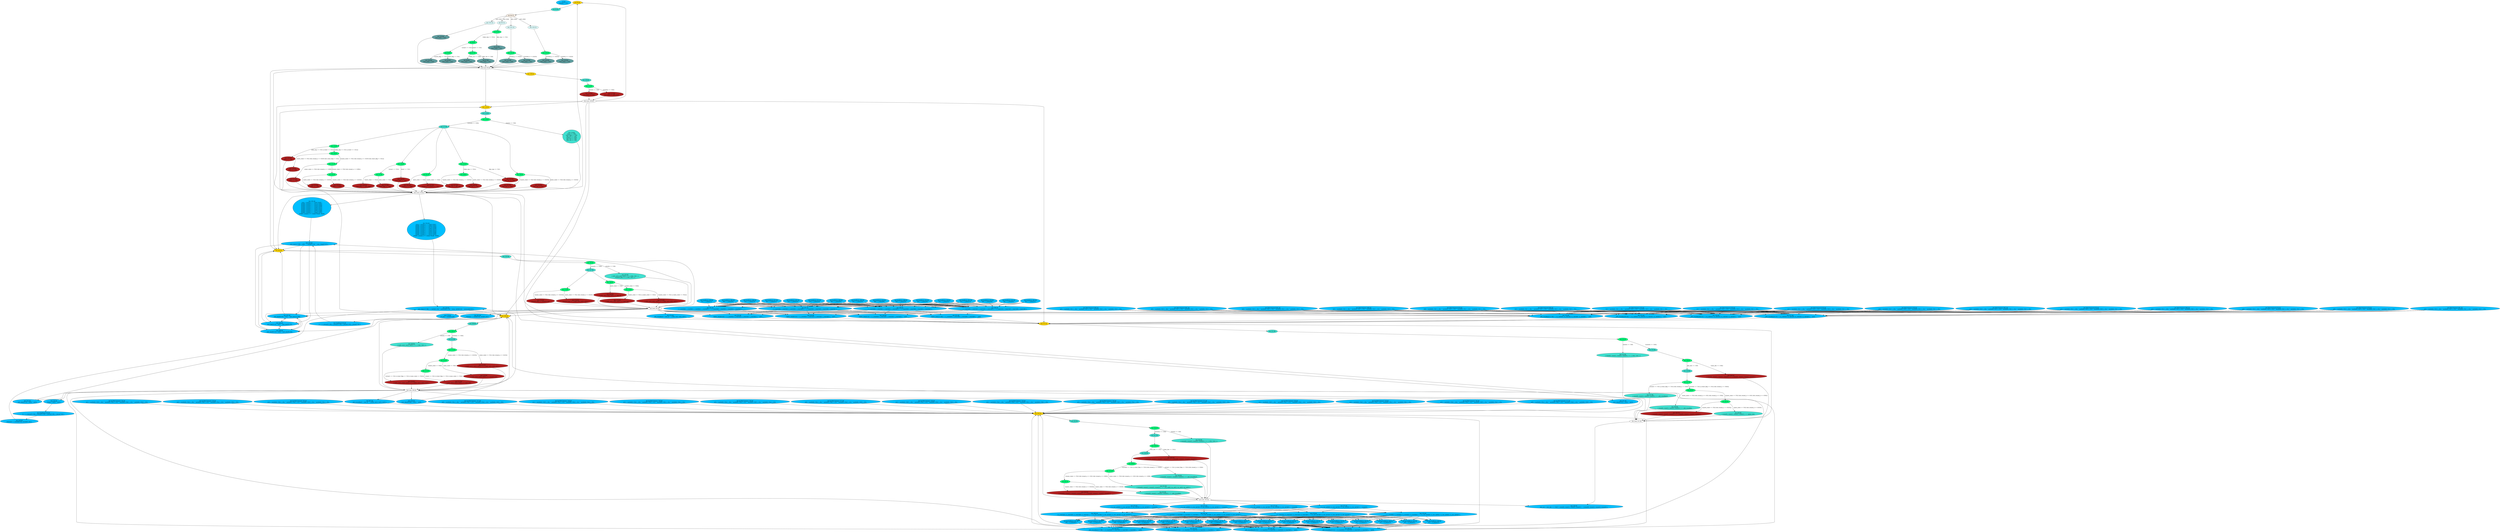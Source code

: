 digraph "" {
	node [label="\N"];
	"74:AS"	[ast="<pyverilog.vparser.ast.Assign object at 0x71fe833c4d90>",
		def_var="['hahaha']",
		fillcolor=deepskyblue,
		label="74:AS
hahaha = 1'b1;",
		statements="[]",
		style=filled,
		typ=Assign,
		use_var="[]"];
	"dut.93:AL"	[ast="<pyverilog.vparser.ast.Always object at 0x71fe46606ee0>",
		clk_sens=False,
		fillcolor=gold,
		label="dut.93:AL",
		sens="['now_state', 'enc_dec', 'key_exp', 'start', 'start_flag', 'round_n', 'key_val']",
		statements="[]",
		style=filled,
		typ=Always,
		use_var="['now_state', 'start_flag', 'key_val', 'start', 'key_exp', 'round_n']"];
	"dut.93:BL"	[ast="<pyverilog.vparser.ast.Block object at 0x71fe4660eaf0>",
		fillcolor=turquoise,
		label="dut.93:BL",
		statements="[]",
		style=filled,
		typ=Block];
	"dut.93:AL" -> "dut.93:BL"	[cond="[]",
		lineno=None];
	"dut.94:CS"	[ast="<pyverilog.vparser.ast.CaseStatement object at 0x71fe4660efa0>",
		fillcolor=linen,
		label="dut.94:CS",
		statements="[]",
		style=filled,
		typ=CaseStatement];
	"dut.93:BL" -> "dut.94:CS"	[cond="[]",
		lineno=None];
	"dut.95:CA"	[ast="<pyverilog.vparser.ast.Case object at 0x71fe4660edc0>",
		fillcolor=lightcyan,
		label="dut.95:CA",
		statements="[]",
		style=filled,
		typ=Case];
	"dut.94:CS" -> "dut.95:CA"	[cond="['now_state']",
		label=now_state,
		lineno=94];
	"dut.101:CA"	[ast="<pyverilog.vparser.ast.Case object at 0x71fe46606100>",
		fillcolor=lightcyan,
		label="dut.101:CA",
		statements="[]",
		style=filled,
		typ=Case];
	"dut.94:CS" -> "dut.101:CA"	[cond="['now_state']",
		label=now_state,
		lineno=94];
	"dut.103:CA"	[ast="<pyverilog.vparser.ast.Case object at 0x71fe46606580>",
		fillcolor=lightcyan,
		label="dut.103:CA",
		statements="[]",
		style=filled,
		typ=Case];
	"dut.94:CS" -> "dut.103:CA"	[cond="['now_state']",
		label=now_state,
		lineno=94];
	"dut.105:CA"	[ast="<pyverilog.vparser.ast.Case object at 0x71fe46606eb0>",
		fillcolor=lightcyan,
		label="dut.105:CA",
		statements="[]",
		style=filled,
		typ=Case];
	"dut.94:CS" -> "dut.105:CA"	[cond="['now_state']",
		label=now_state,
		lineno=94];
	"dut.95:IF"	[ast="<pyverilog.vparser.ast.IfStatement object at 0x71fe46606490>",
		fillcolor=springgreen,
		label="dut.95:IF",
		statements="[]",
		style=filled,
		typ=IfStatement];
	"dut.95:CA" -> "dut.95:IF"	[cond="[]",
		lineno=None];
	"dut.101:IF"	[ast="<pyverilog.vparser.ast.IfStatement object at 0x71fe46606430>",
		fillcolor=springgreen,
		label="dut.101:IF",
		statements="[]",
		style=filled,
		typ=IfStatement];
	"dut.101:CA" -> "dut.101:IF"	[cond="[]",
		lineno=None];
	"dut.103:IF"	[ast="<pyverilog.vparser.ast.IfStatement object at 0x71fe46605700>",
		fillcolor=springgreen,
		label="dut.103:IF",
		statements="[]",
		style=filled,
		typ=IfStatement];
	"dut.103:CA" -> "dut.103:IF"	[cond="[]",
		lineno=None];
	"dut.105:BS"	[ast="<pyverilog.vparser.ast.BlockingSubstitution object at 0x71fe46605430>",
		fillcolor=cadetblue,
		label="dut.105:BS
next_state = 3'h0;",
		statements="[<pyverilog.vparser.ast.BlockingSubstitution object at 0x71fe46605430>]",
		style=filled,
		typ=BlockingSubstitution];
	"dut.105:CA" -> "dut.105:BS"	[cond="[]",
		lineno=None];
	"dut.Leaf_93:AL"	[def_var="['next_state']",
		label="dut.Leaf_93:AL"];
	"dut.105:BS" -> "dut.Leaf_93:AL"	[cond="[]",
		lineno=None];
	"dut.103:BS"	[ast="<pyverilog.vparser.ast.BlockingSubstitution object at 0x71fe46605940>",
		fillcolor=cadetblue,
		label="dut.103:BS
next_state = 3'h0;",
		statements="[<pyverilog.vparser.ast.BlockingSubstitution object at 0x71fe46605940>]",
		style=filled,
		typ=BlockingSubstitution];
	"dut.103:IF" -> "dut.103:BS"	[cond="['round_n']",
		label="(round_n == 4'd10)",
		lineno=103];
	"dut.104:BS"	[ast="<pyverilog.vparser.ast.BlockingSubstitution object at 0x71fe46605bb0>",
		fillcolor=cadetblue,
		label="dut.104:BS
next_state = 3'h2;",
		statements="[<pyverilog.vparser.ast.BlockingSubstitution object at 0x71fe46605bb0>]",
		style=filled,
		typ=BlockingSubstitution];
	"dut.103:IF" -> "dut.104:BS"	[cond="['round_n']",
		label="!((round_n == 4'd10))",
		lineno=103];
	"dut.103:BS" -> "dut.Leaf_93:AL"	[cond="[]",
		lineno=None];
	"dut.104:BS" -> "dut.Leaf_93:AL"	[cond="[]",
		lineno=None];
	"dut.101:BS"	[ast="<pyverilog.vparser.ast.BlockingSubstitution object at 0x71fe46605160>",
		fillcolor=cadetblue,
		label="dut.101:BS
next_state = 3'h0;",
		statements="[<pyverilog.vparser.ast.BlockingSubstitution object at 0x71fe46605160>]",
		style=filled,
		typ=BlockingSubstitution];
	"dut.101:IF" -> "dut.101:BS"	[cond="['round_n']",
		label="(round_n == 4'd10)",
		lineno=101];
	"dut.102:BS"	[ast="<pyverilog.vparser.ast.BlockingSubstitution object at 0x71fe46605610>",
		fillcolor=cadetblue,
		label="dut.102:BS
next_state = 3'h1;",
		statements="[<pyverilog.vparser.ast.BlockingSubstitution object at 0x71fe46605610>]",
		style=filled,
		typ=BlockingSubstitution];
	"dut.101:IF" -> "dut.102:BS"	[cond="['round_n']",
		label="!((round_n == 4'd10))",
		lineno=101];
	"dut.101:BS" -> "dut.Leaf_93:AL"	[cond="[]",
		lineno=None];
	"dut.102:BS" -> "dut.Leaf_93:AL"	[cond="[]",
		lineno=None];
	"dut.95:BS"	[ast="<pyverilog.vparser.ast.BlockingSubstitution object at 0x71fe46606370>",
		fillcolor=cadetblue,
		label="dut.95:BS
next_state = 3'h1;",
		statements="[<pyverilog.vparser.ast.BlockingSubstitution object at 0x71fe46606370>]",
		style=filled,
		typ=BlockingSubstitution];
	"dut.95:IF" -> "dut.95:BS"	[cond="['key_exp']",
		label="(key_exp == 1'b1)",
		lineno=95];
	"dut.96:IF"	[ast="<pyverilog.vparser.ast.IfStatement object at 0x71fe46606af0>",
		fillcolor=springgreen,
		label="dut.96:IF",
		statements="[]",
		style=filled,
		typ=IfStatement];
	"dut.95:IF" -> "dut.96:IF"	[cond="['key_exp']",
		label="!((key_exp == 1'b1))",
		lineno=95];
	"dut.95:BS" -> "dut.Leaf_93:AL"	[cond="[]",
		lineno=None];
	"dut.97:IF"	[ast="<pyverilog.vparser.ast.IfStatement object at 0x71fe466065b0>",
		fillcolor=springgreen,
		label="dut.97:IF",
		statements="[]",
		style=filled,
		typ=IfStatement];
	"dut.96:IF" -> "dut.97:IF"	[cond="['start']",
		label="(start == 1'b1)",
		lineno=96];
	"dut.99:IF"	[ast="<pyverilog.vparser.ast.IfStatement object at 0x71fe466068b0>",
		fillcolor=springgreen,
		label="dut.99:IF",
		statements="[]",
		style=filled,
		typ=IfStatement];
	"dut.96:IF" -> "dut.99:IF"	[cond="['start']",
		label="!((start == 1'b1))",
		lineno=96];
	"dut.97:BS"	[ast="<pyverilog.vparser.ast.BlockingSubstitution object at 0x71fe46606b20>",
		fillcolor=cadetblue,
		label="dut.97:BS
next_state = 3'h1;",
		statements="[<pyverilog.vparser.ast.BlockingSubstitution object at 0x71fe46606b20>]",
		style=filled,
		typ=BlockingSubstitution];
	"dut.97:IF" -> "dut.97:BS"	[cond="['key_val']",
		label="(key_val == 1'b0)",
		lineno=97];
	"dut.98:BS"	[ast="<pyverilog.vparser.ast.BlockingSubstitution object at 0x71fe46606d90>",
		fillcolor=cadetblue,
		label="dut.98:BS
next_state = 3'h2;",
		statements="[<pyverilog.vparser.ast.BlockingSubstitution object at 0x71fe46606d90>]",
		style=filled,
		typ=BlockingSubstitution];
	"dut.97:IF" -> "dut.98:BS"	[cond="['key_val']",
		label="!((key_val == 1'b0))",
		lineno=97];
	"dut.99:BS"	[ast="<pyverilog.vparser.ast.BlockingSubstitution object at 0x71fe46605130>",
		fillcolor=cadetblue,
		label="dut.99:BS
next_state = 3'h2;",
		statements="[<pyverilog.vparser.ast.BlockingSubstitution object at 0x71fe46605130>]",
		style=filled,
		typ=BlockingSubstitution];
	"dut.99:IF" -> "dut.99:BS"	[cond="['start_flag']",
		label="(start_flag == 1'b1)",
		lineno=99];
	"dut.100:BS"	[ast="<pyverilog.vparser.ast.BlockingSubstitution object at 0x71fe466053a0>",
		fillcolor=cadetblue,
		label="dut.100:BS
next_state = 3'h0;",
		statements="[<pyverilog.vparser.ast.BlockingSubstitution object at 0x71fe466053a0>]",
		style=filled,
		typ=BlockingSubstitution];
	"dut.99:IF" -> "dut.100:BS"	[cond="['start_flag']",
		label="!((start_flag == 1'b1))",
		lineno=99];
	"dut.99:BS" -> "dut.Leaf_93:AL"	[cond="[]",
		lineno=None];
	"dut.100:BS" -> "dut.Leaf_93:AL"	[cond="[]",
		lineno=None];
	"dut.97:BS" -> "dut.Leaf_93:AL"	[cond="[]",
		lineno=None];
	"dut.98:BS" -> "dut.Leaf_93:AL"	[cond="[]",
		lineno=None];
	"dut.109:AL"	[ast="<pyverilog.vparser.ast.Always object at 0x71fe46605580>",
		clk_sens=False,
		fillcolor=gold,
		label="dut.109:AL",
		sens="['clock', 'resetn']",
		statements="[]",
		style=filled,
		typ=Always,
		use_var="['resetn', 'next_state']"];
	"dut.Leaf_93:AL" -> "dut.109:AL";
	"dut.118:AL"	[ast="<pyverilog.vparser.ast.Always object at 0x71fe45fd81f0>",
		clk_sens=False,
		fillcolor=gold,
		label="dut.118:AL",
		sens="['clock', 'resetn']",
		statements="[]",
		style=filled,
		typ=Always,
		use_var="['busy', 'now_state', 'start_flag', 'key_val', 'start', 'resetn', 'key_exp', 'round_n', 'next_state']"];
	"dut.Leaf_93:AL" -> "dut.118:AL";
	"dut.162:AL"	[ast="<pyverilog.vparser.ast.Always object at 0x71fe45fe1370>",
		clk_sens=False,
		fillcolor=gold,
		label="dut.162:AL",
		sens="['clock', 'resetn']",
		statements="[]",
		style=filled,
		typ=Always,
		use_var="['now_state', 'w', 'next_key', 'key_in', 'resetn', 'round10_key', 'round_n', 'next_state']"];
	"dut.Leaf_93:AL" -> "dut.162:AL";
	"dut.208:AL"	[ast="<pyverilog.vparser.ast.Always object at 0x71fe45fd0c40>",
		clk_sens=False,
		fillcolor=gold,
		label="dut.208:AL",
		sens="['clock', 'resetn']",
		statements="[]",
		style=filled,
		typ=Always,
		use_var="['next_ikey', 'now_state', 'start_flag', 'w', 'start', 'resetn', 'round10_key', 'iw', 'round_n', 'next_state']"];
	"dut.Leaf_93:AL" -> "dut.208:AL";
	"dut.109:BL"	[ast="<pyverilog.vparser.ast.Block object at 0x71fe46605d00>",
		fillcolor=turquoise,
		label="dut.109:BL",
		statements="[]",
		style=filled,
		typ=Block];
	"dut.109:AL" -> "dut.109:BL"	[cond="[]",
		lineno=None];
	"dut.110:IF"	[ast="<pyverilog.vparser.ast.IfStatement object at 0x71fe46605d90>",
		fillcolor=springgreen,
		label="dut.110:IF",
		statements="[]",
		style=filled,
		typ=IfStatement];
	"dut.109:BL" -> "dut.110:IF"	[cond="[]",
		lineno=None];
	"dut.110:NS"	[ast="<pyverilog.vparser.ast.NonblockingSubstitution object at 0x71fe45fd8190>",
		fillcolor=firebrick,
		label="dut.110:NS
now_state <= 3'h0;",
		statements="[<pyverilog.vparser.ast.NonblockingSubstitution object at 0x71fe45fd8190>]",
		style=filled,
		typ=NonblockingSubstitution];
	"dut.110:IF" -> "dut.110:NS"	[cond="['resetn']",
		label="(resetn == 1'b0)",
		lineno=110];
	"dut.111:NS"	[ast="<pyverilog.vparser.ast.NonblockingSubstitution object at 0x71fe45fd8400>",
		fillcolor=firebrick,
		label="dut.111:NS
now_state <= next_state;",
		statements="[<pyverilog.vparser.ast.NonblockingSubstitution object at 0x71fe45fd8400>]",
		style=filled,
		typ=NonblockingSubstitution];
	"dut.110:IF" -> "dut.111:NS"	[cond="['resetn']",
		label="!((resetn == 1'b0))",
		lineno=110];
	"dut.Leaf_109:AL"	[def_var="['now_state']",
		label="dut.Leaf_109:AL"];
	"dut.110:NS" -> "dut.Leaf_109:AL"	[cond="[]",
		lineno=None];
	"dut.111:NS" -> "dut.Leaf_109:AL"	[cond="[]",
		lineno=None];
	"dut.Leaf_109:AL" -> "dut.93:AL";
	"dut.Leaf_109:AL" -> "dut.118:AL";
	"dut.Leaf_109:AL" -> "dut.162:AL";
	"dut.Leaf_109:AL" -> "dut.208:AL";
	"dut.251:AL"	[ast="<pyverilog.vparser.ast.Always object at 0x71fe45fcb2b0>",
		clk_sens=False,
		fillcolor=gold,
		label="dut.251:AL",
		sens="['clock', 'resetn']",
		statements="[]",
		style=filled,
		typ=Always,
		use_var="['now_state', 'add_roundkey', 'start_flag', 'enc_dec', 'start', 'add_roundkey0', 'resetn', 'state', 'cipher_text', 'round_n']"];
	"dut.Leaf_109:AL" -> "dut.251:AL";
	"dut.343:AL"	[ast="<pyverilog.vparser.ast.Always object at 0x71fe469361c0>",
		clk_sens=False,
		fillcolor=gold,
		label="dut.343:AL",
		sens="['clock', 'resetn']",
		statements="[]",
		style=filled,
		typ=Always,
		use_var="['now_state', 'add_iroundkey0', 'start_flag', 'add_iroundkey', 'enc_dec', 'start', 'im_col', 'resetn', 'round_n', 'istate']"];
	"dut.Leaf_109:AL" -> "dut.343:AL";
	"dut.118:BL"	[ast="<pyverilog.vparser.ast.Block object at 0x71fe45fd73d0>",
		fillcolor=turquoise,
		label="dut.118:BL",
		statements="[]",
		style=filled,
		typ=Block];
	"dut.118:AL" -> "dut.118:BL"	[cond="[]",
		lineno=None];
	"dut.119:IF"	[ast="<pyverilog.vparser.ast.IfStatement object at 0x71fe45fd8fd0>",
		fillcolor=springgreen,
		label="dut.119:IF",
		statements="[]",
		style=filled,
		typ=IfStatement];
	"dut.118:BL" -> "dut.119:IF"	[cond="[]",
		lineno=None];
	"dut.119:BL"	[ast="<pyverilog.vparser.ast.Block object at 0x71fe45fd87f0>",
		fillcolor=turquoise,
		label="dut.119:BL
busy <= 1'b0;
start_flag <= 1'b0;
key_val <= 1'b0;
round_n <= 4'h0;
key_val <= 1'b0;
text_val <= 1'b0;",
		statements="[<pyverilog.vparser.ast.NonblockingSubstitution object at 0x71fe45fd89a0>, <pyverilog.vparser.ast.NonblockingSubstitution object \
at 0x71fe45fd8bb0>, <pyverilog.vparser.ast.NonblockingSubstitution object at 0x71fe45fd8d60>, <pyverilog.vparser.ast.NonblockingSubstitution \
object at 0x71fe45fd8f10>, <pyverilog.vparser.ast.NonblockingSubstitution object at 0x71fe45fd7100>, <pyverilog.vparser.ast.NonblockingSubstitution \
object at 0x71fe45fd72b0>]",
		style=filled,
		typ=Block];
	"dut.119:IF" -> "dut.119:BL"	[cond="['resetn']",
		label="(resetn == 1'b0)",
		lineno=119];
	"dut.127:BL"	[ast="<pyverilog.vparser.ast.Block object at 0x71fe45fdce80>",
		fillcolor=turquoise,
		label="dut.127:BL",
		statements="[]",
		style=filled,
		typ=Block];
	"dut.119:IF" -> "dut.127:BL"	[cond="['resetn']",
		label="!((resetn == 1'b0))",
		lineno=119];
	"dut.Leaf_118:AL"	[def_var="['busy', 'start_flag', 'key_val', 'text_val', 'round_n']",
		label="dut.Leaf_118:AL"];
	"dut.119:BL" -> "dut.Leaf_118:AL"	[cond="[]",
		lineno=None];
	"dut.129:IF"	[ast="<pyverilog.vparser.ast.IfStatement object at 0x71fe45fd7a60>",
		fillcolor=springgreen,
		label="dut.129:IF",
		statements="[]",
		style=filled,
		typ=IfStatement];
	"dut.127:BL" -> "dut.129:IF"	[cond="[]",
		lineno=None];
	"dut.136:IF"	[ast="<pyverilog.vparser.ast.IfStatement object at 0x71fe45fe0d00>",
		fillcolor=springgreen,
		label="dut.136:IF",
		statements="[]",
		style=filled,
		typ=IfStatement];
	"dut.127:BL" -> "dut.136:IF"	[cond="[]",
		lineno=None];
	"dut.141:IF"	[ast="<pyverilog.vparser.ast.IfStatement object at 0x71fe45fd7fd0>",
		fillcolor=springgreen,
		label="dut.141:IF",
		statements="[]",
		style=filled,
		typ=IfStatement];
	"dut.127:BL" -> "dut.141:IF"	[cond="[]",
		lineno=None];
	"dut.145:IF"	[ast="<pyverilog.vparser.ast.IfStatement object at 0x71fe45fdcd60>",
		fillcolor=springgreen,
		label="dut.145:IF",
		statements="[]",
		style=filled,
		typ=IfStatement];
	"dut.127:BL" -> "dut.145:IF"	[cond="[]",
		lineno=None];
	"dut.150:IF"	[ast="<pyverilog.vparser.ast.IfStatement object at 0x71fe45fdc250>",
		fillcolor=springgreen,
		label="dut.150:IF",
		statements="[]",
		style=filled,
		typ=IfStatement];
	"dut.127:BL" -> "dut.150:IF"	[cond="[]",
		lineno=None];
	"dut.129:NS"	[ast="<pyverilog.vparser.ast.NonblockingSubstitution object at 0x71fe45fd7940>",
		fillcolor=firebrick,
		label="dut.129:NS
busy <= 1'b0;",
		statements="[<pyverilog.vparser.ast.NonblockingSubstitution object at 0x71fe45fd7940>]",
		style=filled,
		typ=NonblockingSubstitution];
	"dut.129:IF" -> "dut.129:NS"	[cond="['key_exp', 'start']",
		label="((key_exp == 1'b1) || (start == 1'b1))",
		lineno=129];
	"dut.130:IF"	[ast="<pyverilog.vparser.ast.IfStatement object at 0x71fe45fd7eb0>",
		fillcolor=springgreen,
		label="dut.130:IF",
		statements="[]",
		style=filled,
		typ=IfStatement];
	"dut.129:IF" -> "dut.130:IF"	[cond="['key_exp', 'start']",
		label="!(((key_exp == 1'b1) || (start == 1'b1)))",
		lineno=129];
	"dut.136:NS"	[ast="<pyverilog.vparser.ast.NonblockingSubstitution object at 0x71fe45fe0910>",
		fillcolor=firebrick,
		label="dut.136:NS
start_flag <= 1'b1;",
		statements="[<pyverilog.vparser.ast.NonblockingSubstitution object at 0x71fe45fe0910>]",
		style=filled,
		typ=NonblockingSubstitution];
	"dut.136:IF" -> "dut.136:NS"	[cond="['start']",
		label="(start == 1'b1)",
		lineno=136];
	"dut.137:IF"	[ast="<pyverilog.vparser.ast.IfStatement object at 0x71fe45fe0280>",
		fillcolor=springgreen,
		label="dut.137:IF",
		statements="[]",
		style=filled,
		typ=IfStatement];
	"dut.136:IF" -> "dut.137:IF"	[cond="['start']",
		label="!((start == 1'b1))",
		lineno=136];
	"dut.141:NS"	[ast="<pyverilog.vparser.ast.NonblockingSubstitution object at 0x71fe45fdc340>",
		fillcolor=firebrick,
		label="dut.141:NS
round_n <= 4'h0;",
		statements="[<pyverilog.vparser.ast.NonblockingSubstitution object at 0x71fe45fdc340>]",
		style=filled,
		typ=NonblockingSubstitution];
	"dut.141:IF" -> "dut.141:NS"	[cond="['next_state']",
		label="(next_state == 3'h0)",
		lineno=141];
	"dut.142:NS"	[ast="<pyverilog.vparser.ast.NonblockingSubstitution object at 0x71fe45fdc1c0>",
		fillcolor=firebrick,
		label="dut.142:NS
round_n <= round_n + 1'b1;",
		statements="[<pyverilog.vparser.ast.NonblockingSubstitution object at 0x71fe45fdc1c0>]",
		style=filled,
		typ=NonblockingSubstitution];
	"dut.141:IF" -> "dut.142:NS"	[cond="['next_state']",
		label="!((next_state == 3'h0))",
		lineno=141];
	"dut.145:NS"	[ast="<pyverilog.vparser.ast.NonblockingSubstitution object at 0x71fe45fdcc40>",
		fillcolor=firebrick,
		label="dut.145:NS
key_val <= 1'b0;",
		statements="[<pyverilog.vparser.ast.NonblockingSubstitution object at 0x71fe45fdcc40>]",
		style=filled,
		typ=NonblockingSubstitution];
	"dut.145:IF" -> "dut.145:NS"	[cond="['key_exp']",
		label="(key_exp == 1'b1)",
		lineno=145];
	"dut.146:IF"	[ast="<pyverilog.vparser.ast.IfStatement object at 0x71fe45fdc370>",
		fillcolor=springgreen,
		label="dut.146:IF",
		statements="[]",
		style=filled,
		typ=IfStatement];
	"dut.145:IF" -> "dut.146:IF"	[cond="['key_exp']",
		label="!((key_exp == 1'b1))",
		lineno=145];
	"dut.150:NS"	[ast="<pyverilog.vparser.ast.NonblockingSubstitution object at 0x71fe45fda790>",
		fillcolor=firebrick,
		label="dut.150:NS
text_val <= 1'b1;",
		statements="[<pyverilog.vparser.ast.NonblockingSubstitution object at 0x71fe45fda790>]",
		style=filled,
		typ=NonblockingSubstitution];
	"dut.150:IF" -> "dut.150:NS"	[cond="['now_state', 'round_n']",
		label="((now_state == 3'h2) && (round_n == 4'd10))",
		lineno=150];
	"dut.151:NS"	[ast="<pyverilog.vparser.ast.NonblockingSubstitution object at 0x71fe45fdaa00>",
		fillcolor=firebrick,
		label="dut.151:NS
text_val <= 1'b0;",
		statements="[<pyverilog.vparser.ast.NonblockingSubstitution object at 0x71fe45fdaa00>]",
		style=filled,
		typ=NonblockingSubstitution];
	"dut.150:IF" -> "dut.151:NS"	[cond="['now_state', 'round_n']",
		label="!(((now_state == 3'h2) && (round_n == 4'd10)))",
		lineno=150];
	"dut.150:NS" -> "dut.Leaf_118:AL"	[cond="[]",
		lineno=None];
	"dut.151:NS" -> "dut.Leaf_118:AL"	[cond="[]",
		lineno=None];
	"dut.145:NS" -> "dut.Leaf_118:AL"	[cond="[]",
		lineno=None];
	"dut.146:NS"	[ast="<pyverilog.vparser.ast.NonblockingSubstitution object at 0x71fe45fda310>",
		fillcolor=firebrick,
		label="dut.146:NS
key_val <= 1'b1;",
		statements="[<pyverilog.vparser.ast.NonblockingSubstitution object at 0x71fe45fda310>]",
		style=filled,
		typ=NonblockingSubstitution];
	"dut.146:IF" -> "dut.146:NS"	[cond="['now_state', 'round_n']",
		label="((now_state == 3'h1) && (round_n == 4'd10))",
		lineno=146];
	"dut.147:NS"	[ast="<pyverilog.vparser.ast.NonblockingSubstitution object at 0x71fe45fda580>",
		fillcolor=firebrick,
		label="dut.147:NS
key_val <= key_val;",
		statements="[<pyverilog.vparser.ast.NonblockingSubstitution object at 0x71fe45fda580>]",
		style=filled,
		typ=NonblockingSubstitution];
	"dut.146:IF" -> "dut.147:NS"	[cond="['now_state', 'round_n']",
		label="!(((now_state == 3'h1) && (round_n == 4'd10)))",
		lineno=146];
	"dut.146:NS" -> "dut.Leaf_118:AL"	[cond="[]",
		lineno=None];
	"dut.147:NS" -> "dut.Leaf_118:AL"	[cond="[]",
		lineno=None];
	"dut.141:NS" -> "dut.Leaf_118:AL"	[cond="[]",
		lineno=None];
	"dut.142:NS" -> "dut.Leaf_118:AL"	[cond="[]",
		lineno=None];
	"dut.136:NS" -> "dut.Leaf_118:AL"	[cond="[]",
		lineno=None];
	"dut.137:NS"	[ast="<pyverilog.vparser.ast.NonblockingSubstitution object at 0x71fe45fdc3a0>",
		fillcolor=firebrick,
		label="dut.137:NS
start_flag <= 1'b0;",
		statements="[<pyverilog.vparser.ast.NonblockingSubstitution object at 0x71fe45fdc3a0>]",
		style=filled,
		typ=NonblockingSubstitution];
	"dut.137:IF" -> "dut.137:NS"	[cond="['now_state']",
		label="(now_state == 3'h2)",
		lineno=137];
	"dut.138:NS"	[ast="<pyverilog.vparser.ast.NonblockingSubstitution object at 0x71fe45fdc610>",
		fillcolor=firebrick,
		label="dut.138:NS
start_flag <= start_flag;",
		statements="[<pyverilog.vparser.ast.NonblockingSubstitution object at 0x71fe45fdc610>]",
		style=filled,
		typ=NonblockingSubstitution];
	"dut.137:IF" -> "dut.138:NS"	[cond="['now_state']",
		label="!((now_state == 3'h2))",
		lineno=137];
	"dut.137:NS" -> "dut.Leaf_118:AL"	[cond="[]",
		lineno=None];
	"dut.138:NS" -> "dut.Leaf_118:AL"	[cond="[]",
		lineno=None];
	"dut.129:NS" -> "dut.Leaf_118:AL"	[cond="[]",
		lineno=None];
	"dut.130:NS"	[ast="<pyverilog.vparser.ast.NonblockingSubstitution object at 0x71fe45fe0190>",
		fillcolor=firebrick,
		label="dut.130:NS
busy <= 1'b0;",
		statements="[<pyverilog.vparser.ast.NonblockingSubstitution object at 0x71fe45fe0190>]",
		style=filled,
		typ=NonblockingSubstitution];
	"dut.130:IF" -> "dut.130:NS"	[cond="['now_state', 'round_n', 'start_flag']",
		label="((now_state == 3'h1) && (round_n == 4'd10) && (start_flag != 1'b1))",
		lineno=130];
	"dut.131:IF"	[ast="<pyverilog.vparser.ast.IfStatement object at 0x71fe45fe0940>",
		fillcolor=springgreen,
		label="dut.131:IF",
		statements="[]",
		style=filled,
		typ=IfStatement];
	"dut.130:IF" -> "dut.131:IF"	[cond="['now_state', 'round_n', 'start_flag']",
		label="!(((now_state == 3'h1) && (round_n == 4'd10) && (start_flag != 1'b1)))",
		lineno=130];
	"dut.130:NS" -> "dut.Leaf_118:AL"	[cond="[]",
		lineno=None];
	"dut.131:NS"	[ast="<pyverilog.vparser.ast.NonblockingSubstitution object at 0x71fe45fe0820>",
		fillcolor=firebrick,
		label="dut.131:NS
busy <= 1'b1;",
		statements="[<pyverilog.vparser.ast.NonblockingSubstitution object at 0x71fe45fe0820>]",
		style=filled,
		typ=NonblockingSubstitution];
	"dut.131:IF" -> "dut.131:NS"	[cond="['now_state', 'round_n']",
		label="((now_state == 3'h2) && (round_n == 4'd9))",
		lineno=131];
	"dut.132:IF"	[ast="<pyverilog.vparser.ast.IfStatement object at 0x71fe45fe0580>",
		fillcolor=springgreen,
		label="dut.132:IF",
		statements="[]",
		style=filled,
		typ=IfStatement];
	"dut.131:IF" -> "dut.132:IF"	[cond="['now_state', 'round_n']",
		label="!(((now_state == 3'h2) && (round_n == 4'd9)))",
		lineno=131];
	"dut.131:NS" -> "dut.Leaf_118:AL"	[cond="[]",
		lineno=None];
	"dut.132:NS"	[ast="<pyverilog.vparser.ast.NonblockingSubstitution object at 0x71fe45fe0eb0>",
		fillcolor=firebrick,
		label="dut.132:NS
busy <= 1'b0;",
		statements="[<pyverilog.vparser.ast.NonblockingSubstitution object at 0x71fe45fe0eb0>]",
		style=filled,
		typ=NonblockingSubstitution];
	"dut.132:IF" -> "dut.132:NS"	[cond="['now_state', 'round_n']",
		label="((now_state == 3'h2) && (round_n == 4'd10))",
		lineno=132];
	"dut.133:NS"	[ast="<pyverilog.vparser.ast.NonblockingSubstitution object at 0x71fe45fdc160>",
		fillcolor=firebrick,
		label="dut.133:NS
busy <= busy;",
		statements="[<pyverilog.vparser.ast.NonblockingSubstitution object at 0x71fe45fdc160>]",
		style=filled,
		typ=NonblockingSubstitution];
	"dut.132:IF" -> "dut.133:NS"	[cond="['now_state', 'round_n']",
		label="!(((now_state == 3'h2) && (round_n == 4'd10)))",
		lineno=132];
	"dut.132:NS" -> "dut.Leaf_118:AL"	[cond="[]",
		lineno=None];
	"dut.133:NS" -> "dut.Leaf_118:AL"	[cond="[]",
		lineno=None];
	"dut.Leaf_118:AL" -> "dut.93:AL";
	"dut.Leaf_118:AL" -> "dut.118:AL";
	"dut.Leaf_118:AL" -> "dut.162:AL";
	"dut.192:AS"	[ast="<pyverilog.vparser.ast.Assign object at 0x71fe45fd4610>",
		def_var="['rcon']",
		fillcolor=deepskyblue,
		label="dut.192:AS
rcon = (round_n == 4'h0)? 8'h01 :
(8'h00 | (round_n == 4'h1))? 8'h02 :
(8'h00 | (round_n == 4'h2))? 8'h04 :
(8'h00 | (\
round_n == 4'h3))? 8'h08 :
(8'h00 | (round_n == 4'h4))? 8'h10 :
(8'h00 | (round_n == 4'h5))? 8'h20 :
(8'h00 | (round_n == 4'h6))? \
8'h40 :
(8'h00 | (round_n == 4'h7))? 8'h80 :
(8'h00 | (round_n == 4'h8))? 8'h1b :
(8'h00 | (round_n == 4'h9))? 8'h36 : 8'h00;",
		statements="[]",
		style=filled,
		typ=Assign,
		use_var="['round_n', 'round_n', 'round_n', 'round_n', 'round_n', 'round_n', 'round_n', 'round_n', 'round_n', 'round_n']"];
	"dut.Leaf_118:AL" -> "dut.192:AS";
	"dut.Leaf_118:AL" -> "dut.208:AL";
	"dut.234:AS"	[ast="<pyverilog.vparser.ast.Assign object at 0x71fe45fca9d0>",
		def_var="['ircon']",
		fillcolor=deepskyblue,
		label="dut.234:AS
ircon = (round_n == 4'h9)? 8'h01 :
(8'h00 | (round_n == 4'h8))? 8'h02 :
(8'h00 | (round_n == 4'h7))? 8'h04 :
(8'h00 | (\
round_n == 4'h6))? 8'h08 :
(8'h00 | (round_n == 4'h5))? 8'h10 :
(8'h00 | (round_n == 4'h4))? 8'h20 :
(8'h00 | (round_n == 4'h3))? \
8'h40 :
(8'h00 | (round_n == 4'h2))? 8'h80 :
(8'h00 | (round_n == 4'h1))? 8'h1b :
(8'h00 | (round_n == 4'h0))? 8'h36 : 8'h00;",
		statements="[]",
		style=filled,
		typ=Assign,
		use_var="['round_n', 'round_n', 'round_n', 'round_n', 'round_n', 'round_n', 'round_n', 'round_n', 'round_n', 'round_n']"];
	"dut.Leaf_118:AL" -> "dut.234:AS";
	"dut.Leaf_118:AL" -> "dut.251:AL";
	"dut.Leaf_118:AL" -> "dut.343:AL";
	"dut.156:AS"	[ast="<pyverilog.vparser.ast.Assign object at 0x71fe45fda760>",
		def_var="['text_out']",
		fillcolor=deepskyblue,
		label="dut.156:AS
text_out = (enc_dec == 1'b0)? { state[0], state[1], state[2], state[3] } : { istate[0], istate[1], istate[2], istate[\
3] };",
		statements="[]",
		style=filled,
		typ=Assign,
		use_var="['enc_dec', 'state', 'state', 'state', 'state', 'istate', 'istate', 'istate', 'istate']"];
	"dut.162:BL"	[ast="<pyverilog.vparser.ast.Block object at 0x71fe45fe14c0>",
		fillcolor=turquoise,
		label="dut.162:BL",
		statements="[]",
		style=filled,
		typ=Block];
	"dut.162:AL" -> "dut.162:BL"	[cond="[]",
		lineno=None];
	"dut.163:IF"	[ast="<pyverilog.vparser.ast.IfStatement object at 0x71fe45fe1220>",
		fillcolor=springgreen,
		label="dut.163:IF",
		statements="[]",
		style=filled,
		typ=IfStatement];
	"dut.162:BL" -> "dut.163:IF"	[cond="[]",
		lineno=None];
	"dut.163:BL"	[ast="<pyverilog.vparser.ast.Block object at 0x71fe45fe1b80>",
		fillcolor=turquoise,
		label="dut.163:BL
{ w[0], w[1], w[2], w[3] } <= { 128{ 1'b0 } };
round10_key <= { 128{ 1'b0 } };",
		statements="[<pyverilog.vparser.ast.NonblockingSubstitution object at 0x71fe45fe1e20>, <pyverilog.vparser.ast.NonblockingSubstitution object \
at 0x71fe45fee250>]",
		style=filled,
		typ=Block];
	"dut.163:IF" -> "dut.163:BL"	[cond="['resetn']",
		label="(resetn == 1'b0)",
		lineno=163];
	"dut.167:BL"	[ast="<pyverilog.vparser.ast.Block object at 0x71fe45feef70>",
		fillcolor=turquoise,
		label="dut.167:BL",
		statements="[]",
		style=filled,
		typ=Block];
	"dut.163:IF" -> "dut.167:BL"	[cond="['resetn']",
		label="!((resetn == 1'b0))",
		lineno=163];
	"dut.Leaf_162:AL"	[def_var="['round10_key', 'w']",
		label="dut.Leaf_162:AL"];
	"dut.163:BL" -> "dut.Leaf_162:AL"	[cond="[]",
		lineno=None];
	"dut.169:IF"	[ast="<pyverilog.vparser.ast.IfStatement object at 0x71fe45feee50>",
		fillcolor=springgreen,
		label="dut.169:IF",
		statements="[]",
		style=filled,
		typ=IfStatement];
	"dut.167:BL" -> "dut.169:IF"	[cond="[]",
		lineno=None];
	"dut.174:IF"	[ast="<pyverilog.vparser.ast.IfStatement object at 0x71fe45fee430>",
		fillcolor=springgreen,
		label="dut.174:IF",
		statements="[]",
		style=filled,
		typ=IfStatement];
	"dut.167:BL" -> "dut.174:IF"	[cond="[]",
		lineno=None];
	"dut.169:NS"	[ast="<pyverilog.vparser.ast.NonblockingSubstitution object at 0x71fe45feeca0>",
		fillcolor=firebrick,
		label="dut.169:NS
{ w[0], w[1], w[2], w[3] } <= key_in;",
		statements="[<pyverilog.vparser.ast.NonblockingSubstitution object at 0x71fe45feeca0>]",
		style=filled,
		typ=NonblockingSubstitution];
	"dut.169:IF" -> "dut.169:NS"	[cond="['next_state']",
		label="(next_state == 3'h0)",
		lineno=169];
	"dut.170:IF"	[ast="<pyverilog.vparser.ast.IfStatement object at 0x71fe45fee6a0>",
		fillcolor=springgreen,
		label="dut.170:IF",
		statements="[]",
		style=filled,
		typ=IfStatement];
	"dut.169:IF" -> "dut.170:IF"	[cond="['next_state']",
		label="!((next_state == 3'h0))",
		lineno=169];
	"dut.174:NS"	[ast="<pyverilog.vparser.ast.NonblockingSubstitution object at 0x71fe45feb9a0>",
		fillcolor=firebrick,
		label="dut.174:NS
round10_key <= { w[0], w[1], w[2], w[3] };",
		statements="[<pyverilog.vparser.ast.NonblockingSubstitution object at 0x71fe45feb9a0>]",
		style=filled,
		typ=NonblockingSubstitution];
	"dut.174:IF" -> "dut.174:NS"	[cond="['now_state', 'round_n']",
		label="((now_state == 3'h1) && (round_n == 4'd10))",
		lineno=174];
	"dut.175:NS"	[ast="<pyverilog.vparser.ast.NonblockingSubstitution object at 0x71fe45febdc0>",
		fillcolor=firebrick,
		label="dut.175:NS
round10_key <= round10_key;",
		statements="[<pyverilog.vparser.ast.NonblockingSubstitution object at 0x71fe45febdc0>]",
		style=filled,
		typ=NonblockingSubstitution];
	"dut.174:IF" -> "dut.175:NS"	[cond="['now_state', 'round_n']",
		label="!(((now_state == 3'h1) && (round_n == 4'd10)))",
		lineno=174];
	"dut.174:NS" -> "dut.Leaf_162:AL"	[cond="[]",
		lineno=None];
	"dut.175:NS" -> "dut.Leaf_162:AL"	[cond="[]",
		lineno=None];
	"dut.169:NS" -> "dut.Leaf_162:AL"	[cond="[]",
		lineno=None];
	"dut.170:NS"	[ast="<pyverilog.vparser.ast.NonblockingSubstitution object at 0x71fe45fd67f0>",
		fillcolor=firebrick,
		label="dut.170:NS
{ w[0], w[1], w[2], w[3] } <= next_key;",
		statements="[<pyverilog.vparser.ast.NonblockingSubstitution object at 0x71fe45fd67f0>]",
		style=filled,
		typ=NonblockingSubstitution];
	"dut.170:IF" -> "dut.170:NS"	[cond="['next_state', 'next_state']",
		label="((next_state == 3'h1) || (next_state == 3'h2))",
		lineno=170];
	"dut.171:NS"	[ast="<pyverilog.vparser.ast.NonblockingSubstitution object at 0x71fe45feb280>",
		fillcolor=firebrick,
		label="dut.171:NS
{ w[0], w[1], w[2], w[3] } <= { w[0], w[1], w[2], w[3] };",
		statements="[<pyverilog.vparser.ast.NonblockingSubstitution object at 0x71fe45feb280>]",
		style=filled,
		typ=NonblockingSubstitution];
	"dut.170:IF" -> "dut.171:NS"	[cond="['next_state', 'next_state']",
		label="!(((next_state == 3'h1) || (next_state == 3'h2)))",
		lineno=170];
	"dut.170:NS" -> "dut.Leaf_162:AL"	[cond="[]",
		lineno=None];
	"dut.171:NS" -> "dut.Leaf_162:AL"	[cond="[]",
		lineno=None];
	"dut.Leaf_162:AL" -> "dut.162:AL";
	"dut.178:AS"	[ast="<pyverilog.vparser.ast.Assign object at 0x71fe45fd6be0>",
		def_var="['r10_key']",
		fillcolor=deepskyblue,
		label="dut.178:AS
r10_key = round10_key;",
		statements="[]",
		style=filled,
		typ=Assign,
		use_var="['round10_key']"];
	"dut.Leaf_162:AL" -> "dut.178:AS";
	"dut.181:AS"	[ast="<pyverilog.vparser.ast.Assign object at 0x71fe45febe20>",
		def_var="['rotword']",
		fillcolor=deepskyblue,
		label="dut.181:AS
rotword = { w[3][23:0], w[3][31:24] };",
		statements="[]",
		style=filled,
		typ=Assign,
		use_var="['w', 'w']"];
	"dut.Leaf_162:AL" -> "dut.181:AS";
	"dut.186:AS"	[ast="<pyverilog.vparser.ast.Assign object at 0x71fe45fdd130>",
		def_var="['next_key']",
		fillcolor=deepskyblue,
		label="dut.186:AS
next_key[127:96] = w[0] ^ { temp[31:24] ^ rcon, temp[23:0] };",
		statements="[]",
		style=filled,
		typ=Assign,
		use_var="['w', 'temp', 'rcon', 'temp']"];
	"dut.Leaf_162:AL" -> "dut.186:AS";
	"dut.187:AS"	[ast="<pyverilog.vparser.ast.Assign object at 0x71fe45fdd520>",
		def_var="['next_key']",
		fillcolor=deepskyblue,
		label="dut.187:AS
next_key[95:64] = w[1] ^ next_key[127:96];",
		statements="[]",
		style=filled,
		typ=Assign,
		use_var="['w', 'next_key']"];
	"dut.Leaf_162:AL" -> "dut.187:AS";
	"dut.188:AS"	[ast="<pyverilog.vparser.ast.Assign object at 0x71fe45fdd6a0>",
		def_var="['next_key']",
		fillcolor=deepskyblue,
		label="dut.188:AS
next_key[63:32] = w[2] ^ next_key[95:64];",
		statements="[]",
		style=filled,
		typ=Assign,
		use_var="['w', 'next_key']"];
	"dut.Leaf_162:AL" -> "dut.188:AS";
	"dut.189:AS"	[ast="<pyverilog.vparser.ast.Assign object at 0x71fe45fc7b20>",
		def_var="['next_key']",
		fillcolor=deepskyblue,
		label="dut.189:AS
next_key[31:0] = w[3] ^ next_key[63:32];",
		statements="[]",
		style=filled,
		typ=Assign,
		use_var="['w', 'next_key']"];
	"dut.Leaf_162:AL" -> "dut.189:AS";
	"dut.Leaf_162:AL" -> "dut.208:AL";
	"dut.275:AS"	[ast="<pyverilog.vparser.ast.Assign object at 0x71fe45fc9dc0>",
		def_var="['add_roundkey0']",
		fillcolor=deepskyblue,
		label="dut.275:AS
add_roundkey0 = text_in ^ { w[0], w[1], w[2], w[3] };",
		statements="[]",
		style=filled,
		typ=Assign,
		use_var="['text_in', 'w', 'w', 'w', 'w']"];
	"dut.Leaf_162:AL" -> "dut.275:AS";
	"dut.324:AS"	[ast="<pyverilog.vparser.ast.Assign object at 0x71fe46937dc0>",
		def_var="['add_roundkey']",
		fillcolor=deepskyblue,
		label="dut.324:AS
add_roundkey[127:96] = { m_col[0][0], m_col[1][0], m_col[2][0], m_col[3][0] } ^ w[0];",
		statements="[]",
		style=filled,
		typ=Assign,
		use_var="['m_col', 'm_col', 'm_col', 'm_col', 'w']"];
	"dut.Leaf_162:AL" -> "dut.324:AS";
	"dut.325:AS"	[ast="<pyverilog.vparser.ast.Assign object at 0x71fe46942220>",
		def_var="['add_roundkey']",
		fillcolor=deepskyblue,
		label="dut.325:AS
add_roundkey[95:64] = { m_col[0][1], m_col[1][1], m_col[2][1], m_col[3][1] } ^ w[1];",
		statements="[]",
		style=filled,
		typ=Assign,
		use_var="['m_col', 'm_col', 'm_col', 'm_col', 'w']"];
	"dut.Leaf_162:AL" -> "dut.325:AS";
	"dut.326:AS"	[ast="<pyverilog.vparser.ast.Assign object at 0x71fe469405b0>",
		def_var="['add_roundkey']",
		fillcolor=deepskyblue,
		label="dut.326:AS
add_roundkey[63:32] = { m_col[0][2], m_col[1][2], m_col[2][2], m_col[3][2] } ^ w[2];",
		statements="[]",
		style=filled,
		typ=Assign,
		use_var="['m_col', 'm_col', 'm_col', 'm_col', 'w']"];
	"dut.Leaf_162:AL" -> "dut.326:AS";
	"dut.327:AS"	[ast="<pyverilog.vparser.ast.Assign object at 0x71fe4693d1f0>",
		def_var="['add_roundkey']",
		fillcolor=deepskyblue,
		label="dut.327:AS
add_roundkey[31:0] = { m_col[0][3], m_col[1][3], m_col[2][3], m_col[3][3] } ^ w[3];",
		statements="[]",
		style=filled,
		typ=Assign,
		use_var="['m_col', 'm_col', 'm_col', 'm_col', 'w']"];
	"dut.Leaf_162:AL" -> "dut.327:AS";
	"dut.331:AS"	[ast="<pyverilog.vparser.ast.Assign object at 0x71fe4693d670>",
		def_var="['cipher_text']",
		fillcolor=deepskyblue,
		label="dut.331:AS
cipher_text[127:96] = { s_row[0][0], s_row[1][0], s_row[2][0], s_row[3][0] } ^ w[0];",
		statements="[]",
		style=filled,
		typ=Assign,
		use_var="['s_row', 's_row', 's_row', 's_row', 'w']"];
	"dut.Leaf_162:AL" -> "dut.331:AS";
	"dut.332:AS"	[ast="<pyverilog.vparser.ast.Assign object at 0x71fe46934280>",
		def_var="['cipher_text']",
		fillcolor=deepskyblue,
		label="dut.332:AS
cipher_text[95:64] = { s_row[0][1], s_row[1][1], s_row[2][1], s_row[3][1] } ^ w[1];",
		statements="[]",
		style=filled,
		typ=Assign,
		use_var="['s_row', 's_row', 's_row', 's_row', 'w']"];
	"dut.Leaf_162:AL" -> "dut.332:AS";
	"dut.333:AS"	[ast="<pyverilog.vparser.ast.Assign object at 0x71fe4693a5b0>",
		def_var="['cipher_text']",
		fillcolor=deepskyblue,
		label="dut.333:AS
cipher_text[63:32] = { s_row[0][2], s_row[1][2], s_row[2][2], s_row[3][2] } ^ w[2];",
		statements="[]",
		style=filled,
		typ=Assign,
		use_var="['s_row', 's_row', 's_row', 's_row', 'w']"];
	"dut.Leaf_162:AL" -> "dut.333:AS";
	"dut.334:AS"	[ast="<pyverilog.vparser.ast.Assign object at 0x71fe469381f0>",
		def_var="['cipher_text']",
		fillcolor=deepskyblue,
		label="dut.334:AS
cipher_text[31:0] = { s_row[0][3], s_row[1][3], s_row[2][3], s_row[3][3] } ^ w[3];",
		statements="[]",
		style=filled,
		typ=Assign,
		use_var="['s_row', 's_row', 's_row', 's_row', 'w']"];
	"dut.Leaf_162:AL" -> "dut.334:AS";
	"dut.SubWord.618:AS"	[ast="<pyverilog.vparser.ast.Assign object at 0x71fe466b1100>",
		def_var="['b']",
		fillcolor=deepskyblue,
		label="dut.SubWord.618:AS
b = { s_box(a[31:24]), s_box(a[23:16]), s_box(a[15:8]), s_box(a[7:0]) };",
		statements="[]",
		style=filled,
		typ=Assign,
		use_var="['s_box', 'a', 's_box', 'a', 's_box', 'a', 's_box', 'a']"];
	"dut.181:AS" -> "dut.SubWord.618:AS";
	"dut.186:AS" -> "dut.162:AL";
	"dut.186:AS" -> "dut.187:AS";
	"dut.186:AS" -> "dut.188:AS";
	"dut.186:AS" -> "dut.189:AS";
	"dut.187:AS" -> "dut.162:AL";
	"dut.187:AS" -> "dut.187:AS";
	"dut.187:AS" -> "dut.188:AS";
	"dut.187:AS" -> "dut.189:AS";
	"dut.188:AS" -> "dut.162:AL";
	"dut.188:AS" -> "dut.187:AS";
	"dut.188:AS" -> "dut.188:AS";
	"dut.188:AS" -> "dut.189:AS";
	"dut.189:AS" -> "dut.162:AL";
	"dut.189:AS" -> "dut.187:AS";
	"dut.189:AS" -> "dut.188:AS";
	"dut.189:AS" -> "dut.189:AS";
	"dut.192:AS" -> "dut.186:AS";
	"dut.208:BL"	[ast="<pyverilog.vparser.ast.Block object at 0x71fe45fd40a0>",
		fillcolor=turquoise,
		label="dut.208:BL",
		statements="[]",
		style=filled,
		typ=Block];
	"dut.208:AL" -> "dut.208:BL"	[cond="[]",
		lineno=None];
	"dut.209:IF"	[ast="<pyverilog.vparser.ast.IfStatement object at 0x71fe45fce3d0>",
		fillcolor=springgreen,
		label="dut.209:IF",
		statements="[]",
		style=filled,
		typ=IfStatement];
	"dut.208:BL" -> "dut.209:IF"	[cond="[]",
		lineno=None];
	"dut.209:BL"	[ast="<pyverilog.vparser.ast.Block object at 0x71fe45fd4a90>",
		fillcolor=turquoise,
		label="dut.209:BL
{ iw[0], iw[1], iw[2], iw[3] } <= { 128{ 1'b0 } };",
		statements="[<pyverilog.vparser.ast.NonblockingSubstitution object at 0x71fe45fce310>]",
		style=filled,
		typ=Block];
	"dut.209:IF" -> "dut.209:BL"	[cond="['resetn']",
		label="(resetn == 1'b0)",
		lineno=209];
	"dut.212:BL"	[ast="<pyverilog.vparser.ast.Block object at 0x71fe45fce400>",
		fillcolor=turquoise,
		label="dut.212:BL",
		statements="[]",
		style=filled,
		typ=Block];
	"dut.209:IF" -> "dut.212:BL"	[cond="['resetn']",
		label="!((resetn == 1'b0))",
		lineno=209];
	"dut.Leaf_208:AL"	[def_var="['iw']",
		label="dut.Leaf_208:AL"];
	"dut.209:BL" -> "dut.Leaf_208:AL"	[cond="[]",
		lineno=None];
	"dut.213:IF"	[ast="<pyverilog.vparser.ast.IfStatement object at 0x71fe45fcee50>",
		fillcolor=springgreen,
		label="dut.213:IF",
		statements="[]",
		style=filled,
		typ=IfStatement];
	"dut.212:BL" -> "dut.213:IF"	[cond="[]",
		lineno=None];
	"dut.213:NS"	[ast="<pyverilog.vparser.ast.NonblockingSubstitution object at 0x71fe45fcf460>",
		fillcolor=firebrick,
		label="dut.213:NS
{ iw[0], iw[1], iw[2], iw[3] } <= { w[0], w[1], w[2], w[3] };",
		statements="[<pyverilog.vparser.ast.NonblockingSubstitution object at 0x71fe45fcf460>]",
		style=filled,
		typ=NonblockingSubstitution];
	"dut.213:IF" -> "dut.213:NS"	[cond="['now_state', 'round_n']",
		label="((now_state == 3'h1) && (round_n == 4'd10))",
		lineno=213];
	"dut.214:IF"	[ast="<pyverilog.vparser.ast.IfStatement object at 0x71fe45fcfc40>",
		fillcolor=springgreen,
		label="dut.214:IF",
		statements="[]",
		style=filled,
		typ=IfStatement];
	"dut.213:IF" -> "dut.214:IF"	[cond="['now_state', 'round_n']",
		label="!(((now_state == 3'h1) && (round_n == 4'd10)))",
		lineno=213];
	"dut.213:NS" -> "dut.Leaf_208:AL"	[cond="[]",
		lineno=None];
	"dut.214:NS"	[ast="<pyverilog.vparser.ast.NonblockingSubstitution object at 0x71fe45fcf970>",
		fillcolor=firebrick,
		label="dut.214:NS
{ iw[0], iw[1], iw[2], iw[3] } <= round10_key;",
		statements="[<pyverilog.vparser.ast.NonblockingSubstitution object at 0x71fe45fcf970>]",
		style=filled,
		typ=NonblockingSubstitution];
	"dut.214:IF" -> "dut.214:NS"	[cond="['next_state']",
		label="(next_state == 3'h0)",
		lineno=214];
	"dut.215:IF"	[ast="<pyverilog.vparser.ast.IfStatement object at 0x71fe45fcd2e0>",
		fillcolor=springgreen,
		label="dut.215:IF",
		statements="[]",
		style=filled,
		typ=IfStatement];
	"dut.214:IF" -> "dut.215:IF"	[cond="['next_state']",
		label="!((next_state == 3'h0))",
		lineno=214];
	"dut.214:NS" -> "dut.Leaf_208:AL"	[cond="[]",
		lineno=None];
	"dut.215:NS"	[ast="<pyverilog.vparser.ast.NonblockingSubstitution object at 0x71fe45fcdbe0>",
		fillcolor=firebrick,
		label="dut.215:NS
{ iw[0], iw[1], iw[2], iw[3] } <= next_ikey;",
		statements="[<pyverilog.vparser.ast.NonblockingSubstitution object at 0x71fe45fcdbe0>]",
		style=filled,
		typ=NonblockingSubstitution];
	"dut.215:IF" -> "dut.215:NS"	[cond="['start', 'start_flag', 'now_state']",
		label="((start == 1'b1) || (start_flag == 1'b1) || (now_state == 3'h2))",
		lineno=215];
	"dut.216:NS"	[ast="<pyverilog.vparser.ast.NonblockingSubstitution object at 0x71fe45fcc670>",
		fillcolor=firebrick,
		label="dut.216:NS
{ iw[0], iw[1], iw[2], iw[3] } <= { iw[0], iw[1], iw[2], iw[3] };",
		statements="[<pyverilog.vparser.ast.NonblockingSubstitution object at 0x71fe45fcc670>]",
		style=filled,
		typ=NonblockingSubstitution];
	"dut.215:IF" -> "dut.216:NS"	[cond="['start', 'start_flag', 'now_state']",
		label="!(((start == 1'b1) || (start_flag == 1'b1) || (now_state == 3'h2)))",
		lineno=215];
	"dut.215:NS" -> "dut.Leaf_208:AL"	[cond="[]",
		lineno=None];
	"dut.216:NS" -> "dut.Leaf_208:AL"	[cond="[]",
		lineno=None];
	"dut.Leaf_208:AL" -> "dut.208:AL";
	"dut.220:AS"	[ast="<pyverilog.vparser.ast.Assign object at 0x71fe45fceaf0>",
		def_var="['itemp']",
		fillcolor=deepskyblue,
		label="dut.220:AS
itemp = iw[3] ^ iw[2];",
		statements="[]",
		style=filled,
		typ=Assign,
		use_var="['iw', 'iw']"];
	"dut.Leaf_208:AL" -> "dut.220:AS";
	"dut.229:AS"	[ast="<pyverilog.vparser.ast.Assign object at 0x71fe45fd1520>",
		def_var="['next_ikey']",
		fillcolor=deepskyblue,
		label="dut.229:AS
next_ikey[127:96] = { iw[0][31:24] ^ irotword[31:24] ^ ircon, iw[0][23:0] ^ irotword[23:0] };",
		statements="[]",
		style=filled,
		typ=Assign,
		use_var="['iw', 'irotword', 'ircon', 'iw', 'irotword']"];
	"dut.Leaf_208:AL" -> "dut.229:AS";
	"dut.230:AS"	[ast="<pyverilog.vparser.ast.Assign object at 0x71fe45fd1dc0>",
		def_var="['next_ikey']",
		fillcolor=deepskyblue,
		label="dut.230:AS
next_ikey[95:64] = iw[1] ^ iw[0];",
		statements="[]",
		style=filled,
		typ=Assign,
		use_var="['iw', 'iw']"];
	"dut.Leaf_208:AL" -> "dut.230:AS";
	"dut.231:AS"	[ast="<pyverilog.vparser.ast.Assign object at 0x71fe45fd1880>",
		def_var="['next_ikey']",
		fillcolor=deepskyblue,
		label="dut.231:AS
next_ikey[63:32] = iw[2] ^ iw[1];",
		statements="[]",
		style=filled,
		typ=Assign,
		use_var="['iw', 'iw']"];
	"dut.Leaf_208:AL" -> "dut.231:AS";
	"dut.232:AS"	[ast="<pyverilog.vparser.ast.Assign object at 0x71fe45fca820>",
		def_var="['next_ikey']",
		fillcolor=deepskyblue,
		label="dut.232:AS
next_ikey[31:0] = iw[3] ^ iw[2];",
		statements="[]",
		style=filled,
		typ=Assign,
		use_var="['iw', 'iw']"];
	"dut.Leaf_208:AL" -> "dut.232:AS";
	"dut.367:AS"	[ast="<pyverilog.vparser.ast.Assign object at 0x71fe46936d00>",
		def_var="['add_iroundkey0']",
		fillcolor=deepskyblue,
		label="dut.367:AS
add_iroundkey0 = text_in ^ { iw[0], iw[1], iw[2], iw[3] };",
		statements="[]",
		style=filled,
		typ=Assign,
		use_var="['text_in', 'iw', 'iw', 'iw', 'iw']"];
	"dut.Leaf_208:AL" -> "dut.367:AS";
	"dut.403:AS"	[ast="<pyverilog.vparser.ast.Assign object at 0x71fe46675520>",
		def_var="['add_iroundkey']",
		fillcolor=deepskyblue,
		label="dut.403:AS
add_iroundkey[127:96] = { is_box[0][0], is_box[1][0], is_box[2][0], is_box[3][0] } ^ iw[0];",
		statements="[]",
		style=filled,
		typ=Assign,
		use_var="['is_box', 'is_box', 'is_box', 'is_box', 'iw']"];
	"dut.Leaf_208:AL" -> "dut.403:AS";
	"dut.404:AS"	[ast="<pyverilog.vparser.ast.Assign object at 0x71fe4666efd0>",
		def_var="['add_iroundkey']",
		fillcolor=deepskyblue,
		label="dut.404:AS
add_iroundkey[95:64] = { is_box[0][1], is_box[1][1], is_box[2][1], is_box[3][1] } ^ iw[1];",
		statements="[]",
		style=filled,
		typ=Assign,
		use_var="['is_box', 'is_box', 'is_box', 'is_box', 'iw']"];
	"dut.Leaf_208:AL" -> "dut.404:AS";
	"dut.405:AS"	[ast="<pyverilog.vparser.ast.Assign object at 0x71fe4666e5e0>",
		def_var="['add_iroundkey']",
		fillcolor=deepskyblue,
		label="dut.405:AS
add_iroundkey[63:32] = { is_box[0][2], is_box[1][2], is_box[2][2], is_box[3][2] } ^ iw[2];",
		statements="[]",
		style=filled,
		typ=Assign,
		use_var="['is_box', 'is_box', 'is_box', 'is_box', 'iw']"];
	"dut.Leaf_208:AL" -> "dut.405:AS";
	"dut.406:AS"	[ast="<pyverilog.vparser.ast.Assign object at 0x71fe4666b1f0>",
		def_var="['add_iroundkey']",
		fillcolor=deepskyblue,
		label="dut.406:AS
add_iroundkey[31:0] = { is_box[0][3], is_box[1][3], is_box[2][3], is_box[3][3] } ^ iw[3];",
		statements="[]",
		style=filled,
		typ=Assign,
		use_var="['is_box', 'is_box', 'is_box', 'is_box', 'iw']"];
	"dut.Leaf_208:AL" -> "dut.406:AS";
	"dut.iSubWord.618:AS"	[ast="<pyverilog.vparser.ast.Assign object at 0x71fe466b1100>",
		def_var="['b']",
		fillcolor=deepskyblue,
		label="dut.iSubWord.618:AS
b = { s_box(a[31:24]), s_box(a[23:16]), s_box(a[15:8]), s_box(a[7:0]) };",
		statements="[]",
		style=filled,
		typ=Assign,
		use_var="['s_box', 'a', 's_box', 'a', 's_box', 'a', 's_box', 'a']"];
	"dut.220:AS" -> "dut.iSubWord.618:AS";
	"dut.226:AS"	[ast="<pyverilog.vparser.ast.Assign object at 0x71fe45fcc850>",
		def_var="['irotword']",
		fillcolor=deepskyblue,
		label="dut.226:AS
irotword = { sword[23:0], sword[31:24] };",
		statements="[]",
		style=filled,
		typ=Assign,
		use_var="['sword', 'sword']"];
	"dut.226:AS" -> "dut.229:AS";
	"dut.229:AS" -> "dut.208:AL";
	"dut.230:AS" -> "dut.208:AL";
	"dut.231:AS" -> "dut.208:AL";
	"dut.232:AS" -> "dut.208:AL";
	"dut.234:AS" -> "dut.229:AS";
	"dut.251:BL"	[ast="<pyverilog.vparser.ast.Block object at 0x71fe45fcb490>",
		fillcolor=turquoise,
		label="dut.251:BL",
		statements="[]",
		style=filled,
		typ=Block];
	"dut.251:AL" -> "dut.251:BL"	[cond="[]",
		lineno=None];
	"dut.252:IF"	[ast="<pyverilog.vparser.ast.IfStatement object at 0x71fe45fc9eb0>",
		fillcolor=springgreen,
		label="dut.252:IF",
		statements="[]",
		style=filled,
		typ=IfStatement];
	"dut.251:BL" -> "dut.252:IF"	[cond="[]",
		lineno=None];
	"dut.252:BL"	[ast="<pyverilog.vparser.ast.Block object at 0x71fe45fcbdf0>",
		fillcolor=turquoise,
		label="dut.252:BL
{ state[0], state[1], state[2], state[3] } <= { 128{ 1'b0 } };",
		statements="[<pyverilog.vparser.ast.NonblockingSubstitution object at 0x71fe45fc9d90>]",
		style=filled,
		typ=Block];
	"dut.252:IF" -> "dut.252:BL"	[cond="['resetn']",
		label="(resetn == 1'b0)",
		lineno=252];
	"dut.255:BL"	[ast="<pyverilog.vparser.ast.Block object at 0x71fe45fc95e0>",
		fillcolor=turquoise,
		label="dut.255:BL",
		statements="[]",
		style=filled,
		typ=Block];
	"dut.252:IF" -> "dut.255:BL"	[cond="['resetn']",
		label="!((resetn == 1'b0))",
		lineno=252];
	"dut.Leaf_251:AL"	[def_var="['state']",
		label="dut.Leaf_251:AL"];
	"dut.252:BL" -> "dut.Leaf_251:AL"	[cond="[]",
		lineno=None];
	"dut.256:IF"	[ast="<pyverilog.vparser.ast.IfStatement object at 0x71fe45fc8070>",
		fillcolor=springgreen,
		label="dut.256:IF",
		statements="[]",
		style=filled,
		typ=IfStatement];
	"dut.255:BL" -> "dut.256:IF"	[cond="[]",
		lineno=None];
	"dut.256:BL"	[ast="<pyverilog.vparser.ast.Block object at 0x71fe45fc8310>",
		fillcolor=turquoise,
		label="dut.256:BL",
		statements="[]",
		style=filled,
		typ=Block];
	"dut.256:IF" -> "dut.256:BL"	[cond="['enc_dec']",
		label="(enc_dec == 1'b0)",
		lineno=256];
	"dut.268:NS"	[ast="<pyverilog.vparser.ast.NonblockingSubstitution object at 0x71fe46929a60>",
		fillcolor=firebrick,
		label="dut.268:NS
{ state[0], state[1], state[2], state[3] } <= { state[0], state[1], state[2], state[3] };",
		statements="[<pyverilog.vparser.ast.NonblockingSubstitution object at 0x71fe46929a60>]",
		style=filled,
		typ=NonblockingSubstitution];
	"dut.256:IF" -> "dut.268:NS"	[cond="['enc_dec']",
		label="!((enc_dec == 1'b0))",
		lineno=256];
	"dut.257:IF"	[ast="<pyverilog.vparser.ast.IfStatement object at 0x71fe45fc8e20>",
		fillcolor=springgreen,
		label="dut.257:IF",
		statements="[]",
		style=filled,
		typ=IfStatement];
	"dut.256:BL" -> "dut.257:IF"	[cond="[]",
		lineno=None];
	"dut.268:NS" -> "dut.Leaf_251:AL"	[cond="[]",
		lineno=None];
	"dut.257:BL"	[ast="<pyverilog.vparser.ast.Block object at 0x71fe45fc8490>",
		fillcolor=turquoise,
		label="dut.257:BL
{ state[0], state[1], state[2], state[3] } <= add_roundkey0;",
		statements="[<pyverilog.vparser.ast.NonblockingSubstitution object at 0x71fe45fdf130>]",
		style=filled,
		typ=Block];
	"dut.257:IF" -> "dut.257:BL"	[cond="['start', 'start_flag', 'round_n']",
		label="(((start == 1'b1) || (start_flag == 1'b1)) && (round_n == 4'h0))",
		lineno=257];
	"dut.260:IF"	[ast="<pyverilog.vparser.ast.IfStatement object at 0x71fe45fdfaf0>",
		fillcolor=springgreen,
		label="dut.260:IF",
		statements="[]",
		style=filled,
		typ=IfStatement];
	"dut.257:IF" -> "dut.260:IF"	[cond="['start', 'start_flag', 'round_n']",
		label="!((((start == 1'b1) || (start_flag == 1'b1)) && (round_n == 4'h0)))",
		lineno=257];
	"dut.257:BL" -> "dut.Leaf_251:AL"	[cond="[]",
		lineno=None];
	"dut.260:BL"	[ast="<pyverilog.vparser.ast.Block object at 0x71fe45fdf430>",
		fillcolor=turquoise,
		label="dut.260:BL
{ state[0], state[1], state[2], state[3] } <= add_roundkey;",
		statements="[<pyverilog.vparser.ast.NonblockingSubstitution object at 0x71fe45fdfdc0>]",
		style=filled,
		typ=Block];
	"dut.260:IF" -> "dut.260:BL"	[cond="['now_state', 'round_n', 'round_n']",
		label="((now_state == 3'h2) && (round_n >= 4'd1) && (round_n <= 4'h9))",
		lineno=260];
	"dut.263:IF"	[ast="<pyverilog.vparser.ast.IfStatement object at 0x71fe4692d1f0>",
		fillcolor=springgreen,
		label="dut.263:IF",
		statements="[]",
		style=filled,
		typ=IfStatement];
	"dut.260:IF" -> "dut.263:IF"	[cond="['now_state', 'round_n', 'round_n']",
		label="!(((now_state == 3'h2) && (round_n >= 4'd1) && (round_n <= 4'h9)))",
		lineno=260];
	"dut.260:BL" -> "dut.Leaf_251:AL"	[cond="[]",
		lineno=None];
	"dut.263:BL"	[ast="<pyverilog.vparser.ast.Block object at 0x71fe45fdf580>",
		fillcolor=turquoise,
		label="dut.263:BL
{ state[0], state[1], state[2], state[3] } <= cipher_text;",
		statements="[<pyverilog.vparser.ast.NonblockingSubstitution object at 0x71fe4692d9a0>]",
		style=filled,
		typ=Block];
	"dut.263:IF" -> "dut.263:BL"	[cond="['now_state', 'round_n']",
		label="((now_state == 3'h2) && (round_n == 4'd10))",
		lineno=263];
	"dut.266:NS"	[ast="<pyverilog.vparser.ast.NonblockingSubstitution object at 0x71fe46929460>",
		fillcolor=firebrick,
		label="dut.266:NS
{ state[0], state[1], state[2], state[3] } <= { state[0], state[1], state[2], state[3] };",
		statements="[<pyverilog.vparser.ast.NonblockingSubstitution object at 0x71fe46929460>]",
		style=filled,
		typ=NonblockingSubstitution];
	"dut.263:IF" -> "dut.266:NS"	[cond="['now_state', 'round_n']",
		label="!(((now_state == 3'h2) && (round_n == 4'd10)))",
		lineno=263];
	"dut.263:BL" -> "dut.Leaf_251:AL"	[cond="[]",
		lineno=None];
	"dut.266:NS" -> "dut.Leaf_251:AL"	[cond="[]",
		lineno=None];
	"dut.Leaf_251:AL" -> "dut.156:AS";
	"dut.Leaf_251:AL" -> "dut.251:AL";
	"dut.275:AS" -> "dut.251:AL";
	"dut.295:AS"	[ast="<pyverilog.vparser.ast.Assign object at 0x71fe4692ecd0>",
		def_var="['s_row']",
		fillcolor=deepskyblue,
		label="dut.295:AS
{ s_row[0][0], s_row[0][1], s_row[0][2], s_row[0][3] } = { s_box[0][0], s_box[0][1], s_box[0][2], s_box[0][3] };",
		statements="[]",
		style=filled,
		typ=Assign,
		use_var="['s_box', 's_box', 's_box', 's_box']"];
	"dut.295:AS" -> "dut.331:AS";
	"dut.295:AS" -> "dut.332:AS";
	"dut.295:AS" -> "dut.333:AS";
	"dut.295:AS" -> "dut.334:AS";
	"dut.296:AS"	[ast="<pyverilog.vparser.ast.Assign object at 0x71fe4692cd00>",
		def_var="['s_row']",
		fillcolor=deepskyblue,
		label="dut.296:AS
{ s_row[1][0], s_row[1][1], s_row[1][2], s_row[1][3] } = { s_box[1][1], s_box[1][2], s_box[1][3], s_box[1][0] };",
		statements="[]",
		style=filled,
		typ=Assign,
		use_var="['s_box', 's_box', 's_box', 's_box']"];
	"dut.296:AS" -> "dut.331:AS";
	"dut.296:AS" -> "dut.332:AS";
	"dut.296:AS" -> "dut.333:AS";
	"dut.296:AS" -> "dut.334:AS";
	"dut.297:AS"	[ast="<pyverilog.vparser.ast.Assign object at 0x71fe46930250>",
		def_var="['s_row']",
		fillcolor=deepskyblue,
		label="dut.297:AS
{ s_row[2][0], s_row[2][1], s_row[2][2], s_row[2][3] } = { s_box[2][2], s_box[2][3], s_box[2][0], s_box[2][1] };",
		statements="[]",
		style=filled,
		typ=Assign,
		use_var="['s_box', 's_box', 's_box', 's_box']"];
	"dut.297:AS" -> "dut.331:AS";
	"dut.297:AS" -> "dut.332:AS";
	"dut.297:AS" -> "dut.333:AS";
	"dut.297:AS" -> "dut.334:AS";
	"dut.298:AS"	[ast="<pyverilog.vparser.ast.Assign object at 0x71fe46926340>",
		def_var="['s_row']",
		fillcolor=deepskyblue,
		label="dut.298:AS
{ s_row[3][0], s_row[3][1], s_row[3][2], s_row[3][3] } = { s_box[3][3], s_box[3][0], s_box[3][1], s_box[3][2] };",
		statements="[]",
		style=filled,
		typ=Assign,
		use_var="['s_box', 's_box', 's_box', 's_box']"];
	"dut.298:AS" -> "dut.331:AS";
	"dut.298:AS" -> "dut.332:AS";
	"dut.298:AS" -> "dut.333:AS";
	"dut.298:AS" -> "dut.334:AS";
	"dut.324:AS" -> "dut.251:AL";
	"dut.325:AS" -> "dut.251:AL";
	"dut.326:AS" -> "dut.251:AL";
	"dut.327:AS" -> "dut.251:AL";
	"dut.331:AS" -> "dut.251:AL";
	"dut.332:AS" -> "dut.251:AL";
	"dut.333:AS" -> "dut.251:AL";
	"dut.334:AS" -> "dut.251:AL";
	"dut.343:BL"	[ast="<pyverilog.vparser.ast.Block object at 0x71fe46936130>",
		fillcolor=turquoise,
		label="dut.343:BL",
		statements="[]",
		style=filled,
		typ=Block];
	"dut.343:AL" -> "dut.343:BL"	[cond="[]",
		lineno=None];
	"dut.344:IF"	[ast="<pyverilog.vparser.ast.IfStatement object at 0x71fe469368b0>",
		fillcolor=springgreen,
		label="dut.344:IF",
		statements="[]",
		style=filled,
		typ=IfStatement];
	"dut.343:BL" -> "dut.344:IF"	[cond="[]",
		lineno=None];
	"dut.344:BL"	[ast="<pyverilog.vparser.ast.Block object at 0x71fe46936310>",
		fillcolor=turquoise,
		label="dut.344:BL
{ istate[0], istate[1], istate[2], istate[3] } <= { 128{ 1'b0 } };",
		statements="[<pyverilog.vparser.ast.NonblockingSubstitution object at 0x71fe46936b20>]",
		style=filled,
		typ=Block];
	"dut.344:IF" -> "dut.344:BL"	[cond="['resetn']",
		label="(resetn == 1'b0)",
		lineno=344];
	"dut.347:BL"	[ast="<pyverilog.vparser.ast.Block object at 0x71fe46936a00>",
		fillcolor=turquoise,
		label="dut.347:BL",
		statements="[]",
		style=filled,
		typ=Block];
	"dut.344:IF" -> "dut.347:BL"	[cond="['resetn']",
		label="!((resetn == 1'b0))",
		lineno=344];
	"dut.Leaf_343:AL"	[def_var="['istate']",
		label="dut.Leaf_343:AL"];
	"dut.344:BL" -> "dut.Leaf_343:AL"	[cond="[]",
		lineno=None];
	"dut.348:IF"	[ast="<pyverilog.vparser.ast.IfStatement object at 0x71fe46936ca0>",
		fillcolor=springgreen,
		label="dut.348:IF",
		statements="[]",
		style=filled,
		typ=IfStatement];
	"dut.347:BL" -> "dut.348:IF"	[cond="[]",
		lineno=None];
	"dut.348:BL"	[ast="<pyverilog.vparser.ast.Block object at 0x71fe46936fa0>",
		fillcolor=turquoise,
		label="dut.348:BL",
		statements="[]",
		style=filled,
		typ=Block];
	"dut.348:IF" -> "dut.348:BL"	[cond="['enc_dec']",
		label="(enc_dec == 1'b1)",
		lineno=348];
	"dut.360:NS"	[ast="<pyverilog.vparser.ast.NonblockingSubstitution object at 0x71fe46941bb0>",
		fillcolor=firebrick,
		label="dut.360:NS
{ istate[0], istate[1], istate[2], istate[3] } <= { istate[0], istate[1], istate[2], istate[3] };",
		statements="[<pyverilog.vparser.ast.NonblockingSubstitution object at 0x71fe46941bb0>]",
		style=filled,
		typ=NonblockingSubstitution];
	"dut.348:IF" -> "dut.360:NS"	[cond="['enc_dec']",
		label="!((enc_dec == 1'b1))",
		lineno=348];
	"dut.349:IF"	[ast="<pyverilog.vparser.ast.IfStatement object at 0x71fe46935a60>",
		fillcolor=springgreen,
		label="dut.349:IF",
		statements="[]",
		style=filled,
		typ=IfStatement];
	"dut.348:BL" -> "dut.349:IF"	[cond="[]",
		lineno=None];
	"dut.360:NS" -> "dut.Leaf_343:AL"	[cond="[]",
		lineno=None];
	"dut.349:BL"	[ast="<pyverilog.vparser.ast.Block object at 0x71fe46935160>",
		fillcolor=turquoise,
		label="dut.349:BL
{ istate[0], istate[1], istate[2], istate[3] } <= add_iroundkey0;",
		statements="[<pyverilog.vparser.ast.NonblockingSubstitution object at 0x71fe46935d30>]",
		style=filled,
		typ=Block];
	"dut.349:IF" -> "dut.349:BL"	[cond="['start', 'start_flag', 'round_n']",
		label="(((start == 1'b1) || (start_flag == 1'b1)) && (round_n == 4'h0))",
		lineno=349];
	"dut.352:IF"	[ast="<pyverilog.vparser.ast.IfStatement object at 0x71fe46943250>",
		fillcolor=springgreen,
		label="dut.352:IF",
		statements="[]",
		style=filled,
		typ=IfStatement];
	"dut.349:IF" -> "dut.352:IF"	[cond="['start', 'start_flag', 'round_n']",
		label="!((((start == 1'b1) || (start_flag == 1'b1)) && (round_n == 4'h0)))",
		lineno=349];
	"dut.349:BL" -> "dut.Leaf_343:AL"	[cond="[]",
		lineno=None];
	"dut.352:BL"	[ast="<pyverilog.vparser.ast.Block object at 0x71fe46943100>",
		fillcolor=turquoise,
		label="dut.352:BL
{ istate[0], istate[1], istate[2], istate[3] } <= { im_col[0], im_col[1], im_col[2], im_col[3] };",
		statements="[<pyverilog.vparser.ast.NonblockingSubstitution object at 0x71fe46943df0>]",
		style=filled,
		typ=Block];
	"dut.352:IF" -> "dut.352:BL"	[cond="['now_state', 'round_n', 'round_n']",
		label="((now_state == 3'h2) && (round_n >= 4'd1) && (round_n <= 4'd9))",
		lineno=352];
	"dut.355:IF"	[ast="<pyverilog.vparser.ast.IfStatement object at 0x71fe4693f340>",
		fillcolor=springgreen,
		label="dut.355:IF",
		statements="[]",
		style=filled,
		typ=IfStatement];
	"dut.352:IF" -> "dut.355:IF"	[cond="['now_state', 'round_n', 'round_n']",
		label="!(((now_state == 3'h2) && (round_n >= 4'd1) && (round_n <= 4'd9)))",
		lineno=352];
	"dut.352:BL" -> "dut.Leaf_343:AL"	[cond="[]",
		lineno=None];
	"dut.355:BL"	[ast="<pyverilog.vparser.ast.Block object at 0x71fe46943e20>",
		fillcolor=turquoise,
		label="dut.355:BL
{ istate[0], istate[1], istate[2], istate[3] } <= add_iroundkey;",
		statements="[<pyverilog.vparser.ast.NonblockingSubstitution object at 0x71fe4693faf0>]",
		style=filled,
		typ=Block];
	"dut.355:IF" -> "dut.355:BL"	[cond="['now_state', 'round_n']",
		label="((now_state == 3'h2) && (round_n == 4'd10))",
		lineno=355];
	"dut.358:NS"	[ast="<pyverilog.vparser.ast.NonblockingSubstitution object at 0x71fe469415b0>",
		fillcolor=firebrick,
		label="dut.358:NS
{ istate[0], istate[1], istate[2], istate[3] } <= { istate[0], istate[1], istate[2], istate[3] };",
		statements="[<pyverilog.vparser.ast.NonblockingSubstitution object at 0x71fe469415b0>]",
		style=filled,
		typ=NonblockingSubstitution];
	"dut.355:IF" -> "dut.358:NS"	[cond="['now_state', 'round_n']",
		label="!(((now_state == 3'h2) && (round_n == 4'd10)))",
		lineno=355];
	"dut.355:BL" -> "dut.Leaf_343:AL"	[cond="[]",
		lineno=None];
	"dut.358:NS" -> "dut.Leaf_343:AL"	[cond="[]",
		lineno=None];
	"dut.Leaf_343:AL" -> "dut.156:AS";
	"dut.Leaf_343:AL" -> "dut.343:AL";
	"dut.373:AS"	[ast="<pyverilog.vparser.ast.Assign object at 0x71fe4693ea60>",
		def_var="['is_row_in']",
		fillcolor=deepskyblue,
		label="dut.373:AS
{ is_row_in[0][0], is_row_in[1][0], is_row_in[2][0], is_row_in[3][0] } = istate[0];",
		statements="[]",
		style=filled,
		typ=Assign,
		use_var="['istate']"];
	"dut.Leaf_343:AL" -> "dut.373:AS";
	"dut.374:AS"	[ast="<pyverilog.vparser.ast.Assign object at 0x71fe4693b490>",
		def_var="['is_row_in']",
		fillcolor=deepskyblue,
		label="dut.374:AS
{ is_row_in[0][1], is_row_in[1][1], is_row_in[2][1], is_row_in[3][1] } = istate[1];",
		statements="[]",
		style=filled,
		typ=Assign,
		use_var="['istate']"];
	"dut.Leaf_343:AL" -> "dut.374:AS";
	"dut.375:AS"	[ast="<pyverilog.vparser.ast.Assign object at 0x71fe4693be80>",
		def_var="['is_row_in']",
		fillcolor=deepskyblue,
		label="dut.375:AS
{ is_row_in[0][2], is_row_in[1][2], is_row_in[2][2], is_row_in[3][2] } = istate[2];",
		statements="[]",
		style=filled,
		typ=Assign,
		use_var="['istate']"];
	"dut.Leaf_343:AL" -> "dut.375:AS";
	"dut.376:AS"	[ast="<pyverilog.vparser.ast.Assign object at 0x71fe469398b0>",
		def_var="['is_row_in']",
		fillcolor=deepskyblue,
		label="dut.376:AS
{ is_row_in[0][3], is_row_in[1][3], is_row_in[2][3], is_row_in[3][3] } = istate[3];",
		statements="[]",
		style=filled,
		typ=Assign,
		use_var="['istate']"];
	"dut.Leaf_343:AL" -> "dut.376:AS";
	"dut.367:AS" -> "dut.343:AL";
	"dut.378:AS"	[ast="<pyverilog.vparser.ast.Assign object at 0x71fe46933a00>",
		def_var="['is_row']",
		fillcolor=deepskyblue,
		label="dut.378:AS
{ is_row[0][0], is_row[0][1], is_row[0][2], is_row[0][3] } = { is_row_in[0][0], is_row_in[0][1], is_row_in[0][2], is_\
row_in[0][3] };",
		statements="[]",
		style=filled,
		typ=Assign,
		use_var="['is_row_in', 'is_row_in', 'is_row_in', 'is_row_in']"];
	"dut.373:AS" -> "dut.378:AS";
	"dut.379:AS"	[ast="<pyverilog.vparser.ast.Assign object at 0x71fe46932af0>",
		def_var="['is_row']",
		fillcolor=deepskyblue,
		label="dut.379:AS
{ is_row[1][1], is_row[1][2], is_row[1][3], is_row[1][0] } = { is_row_in[1][0], is_row_in[1][1], is_row_in[1][2], is_\
row_in[1][3] };",
		statements="[]",
		style=filled,
		typ=Assign,
		use_var="['is_row_in', 'is_row_in', 'is_row_in', 'is_row_in']"];
	"dut.373:AS" -> "dut.379:AS";
	"dut.380:AS"	[ast="<pyverilog.vparser.ast.Assign object at 0x71fe46682be0>",
		def_var="['is_row']",
		fillcolor=deepskyblue,
		label="dut.380:AS
{ is_row[2][2], is_row[2][3], is_row[2][0], is_row[2][1] } = { is_row_in[2][0], is_row_in[2][1], is_row_in[2][2], is_\
row_in[2][3] };",
		statements="[]",
		style=filled,
		typ=Assign,
		use_var="['is_row_in', 'is_row_in', 'is_row_in', 'is_row_in']"];
	"dut.373:AS" -> "dut.380:AS";
	"dut.381:AS"	[ast="<pyverilog.vparser.ast.Assign object at 0x71fe4667ccd0>",
		def_var="['is_row']",
		fillcolor=deepskyblue,
		label="dut.381:AS
{ is_row[3][3], is_row[3][0], is_row[3][1], is_row[3][2] } = { is_row_in[3][0], is_row_in[3][1], is_row_in[3][2], is_\
row_in[3][3] };",
		statements="[]",
		style=filled,
		typ=Assign,
		use_var="['is_row_in', 'is_row_in', 'is_row_in', 'is_row_in']"];
	"dut.373:AS" -> "dut.381:AS";
	"dut.374:AS" -> "dut.378:AS";
	"dut.374:AS" -> "dut.379:AS";
	"dut.374:AS" -> "dut.380:AS";
	"dut.374:AS" -> "dut.381:AS";
	"dut.375:AS" -> "dut.378:AS";
	"dut.375:AS" -> "dut.379:AS";
	"dut.375:AS" -> "dut.380:AS";
	"dut.375:AS" -> "dut.381:AS";
	"dut.376:AS" -> "dut.378:AS";
	"dut.376:AS" -> "dut.379:AS";
	"dut.376:AS" -> "dut.380:AS";
	"dut.376:AS" -> "dut.381:AS";
	"dut.InvSubBytes.537:AS"	[ast="<pyverilog.vparser.ast.Assign object at 0x71fe46715b20>",
		def_var="['b00']",
		fillcolor=deepskyblue,
		label="dut.InvSubBytes.537:AS
b00 = is_box(a00);",
		statements="[]",
		style=filled,
		typ=Assign,
		use_var="['is_box', 'a00']"];
	"dut.378:AS" -> "dut.InvSubBytes.537:AS";
	"dut.InvSubBytes.538:AS"	[ast="<pyverilog.vparser.ast.Assign object at 0x71fe46715df0>",
		def_var="['b10']",
		fillcolor=deepskyblue,
		label="dut.InvSubBytes.538:AS
b10 = is_box(a10);",
		statements="[]",
		style=filled,
		typ=Assign,
		use_var="['is_box', 'a10']"];
	"dut.378:AS" -> "dut.InvSubBytes.538:AS";
	"dut.InvSubBytes.539:AS"	[ast="<pyverilog.vparser.ast.Assign object at 0x71fe467170a0>",
		def_var="['b20']",
		fillcolor=deepskyblue,
		label="dut.InvSubBytes.539:AS
b20 = is_box(a20);",
		statements="[]",
		style=filled,
		typ=Assign,
		use_var="['is_box', 'a20']"];
	"dut.378:AS" -> "dut.InvSubBytes.539:AS";
	"dut.InvSubBytes.540:AS"	[ast="<pyverilog.vparser.ast.Assign object at 0x71fe46717310>",
		def_var="['b30']",
		fillcolor=deepskyblue,
		label="dut.InvSubBytes.540:AS
b30 = is_box(a30);",
		statements="[]",
		style=filled,
		typ=Assign,
		use_var="['is_box', 'a30']"];
	"dut.378:AS" -> "dut.InvSubBytes.540:AS";
	"dut.InvSubBytes.542:AS"	[ast="<pyverilog.vparser.ast.Assign object at 0x71fe46717580>",
		def_var="['b01']",
		fillcolor=deepskyblue,
		label="dut.InvSubBytes.542:AS
b01 = is_box(a01);",
		statements="[]",
		style=filled,
		typ=Assign,
		use_var="['is_box', 'a01']"];
	"dut.378:AS" -> "dut.InvSubBytes.542:AS";
	"dut.InvSubBytes.543:AS"	[ast="<pyverilog.vparser.ast.Assign object at 0x71fe46717820>",
		def_var="['b11']",
		fillcolor=deepskyblue,
		label="dut.InvSubBytes.543:AS
b11 = is_box(a11);",
		statements="[]",
		style=filled,
		typ=Assign,
		use_var="['is_box', 'a11']"];
	"dut.378:AS" -> "dut.InvSubBytes.543:AS";
	"dut.InvSubBytes.544:AS"	[ast="<pyverilog.vparser.ast.Assign object at 0x71fe46717ac0>",
		def_var="['b21']",
		fillcolor=deepskyblue,
		label="dut.InvSubBytes.544:AS
b21 = is_box(a21);",
		statements="[]",
		style=filled,
		typ=Assign,
		use_var="['is_box', 'a21']"];
	"dut.378:AS" -> "dut.InvSubBytes.544:AS";
	"dut.InvSubBytes.545:AS"	[ast="<pyverilog.vparser.ast.Assign object at 0x71fe46717d60>",
		def_var="['b31']",
		fillcolor=deepskyblue,
		label="dut.InvSubBytes.545:AS
b31 = is_box(a31);",
		statements="[]",
		style=filled,
		typ=Assign,
		use_var="['is_box', 'a31']"];
	"dut.378:AS" -> "dut.InvSubBytes.545:AS";
	"dut.InvSubBytes.547:AS"	[ast="<pyverilog.vparser.ast.Assign object at 0x71fe4670e040>",
		def_var="['b02']",
		fillcolor=deepskyblue,
		label="dut.InvSubBytes.547:AS
b02 = is_box(a02);",
		statements="[]",
		style=filled,
		typ=Assign,
		use_var="['is_box', 'a02']"];
	"dut.378:AS" -> "dut.InvSubBytes.547:AS";
	"dut.InvSubBytes.548:AS"	[ast="<pyverilog.vparser.ast.Assign object at 0x71fe4670e2e0>",
		def_var="['b12']",
		fillcolor=deepskyblue,
		label="dut.InvSubBytes.548:AS
b12 = is_box(a12);",
		statements="[]",
		style=filled,
		typ=Assign,
		use_var="['is_box', 'a12']"];
	"dut.378:AS" -> "dut.InvSubBytes.548:AS";
	"dut.InvSubBytes.549:AS"	[ast="<pyverilog.vparser.ast.Assign object at 0x71fe4670e580>",
		def_var="['b22']",
		fillcolor=deepskyblue,
		label="dut.InvSubBytes.549:AS
b22 = is_box(a22);",
		statements="[]",
		style=filled,
		typ=Assign,
		use_var="['is_box', 'a22']"];
	"dut.378:AS" -> "dut.InvSubBytes.549:AS";
	"dut.InvSubBytes.550:AS"	[ast="<pyverilog.vparser.ast.Assign object at 0x71fe4670e820>",
		def_var="['b32']",
		fillcolor=deepskyblue,
		label="dut.InvSubBytes.550:AS
b32 = is_box(a32);",
		statements="[]",
		style=filled,
		typ=Assign,
		use_var="['is_box', 'a32']"];
	"dut.378:AS" -> "dut.InvSubBytes.550:AS";
	"dut.InvSubBytes.552:AS"	[ast="<pyverilog.vparser.ast.Assign object at 0x71fe4670eac0>",
		def_var="['b03']",
		fillcolor=deepskyblue,
		label="dut.InvSubBytes.552:AS
b03 = is_box(a03);",
		statements="[]",
		style=filled,
		typ=Assign,
		use_var="['is_box', 'a03']"];
	"dut.378:AS" -> "dut.InvSubBytes.552:AS";
	"dut.InvSubBytes.553:AS"	[ast="<pyverilog.vparser.ast.Assign object at 0x71fe4670ed60>",
		def_var="['b13']",
		fillcolor=deepskyblue,
		label="dut.InvSubBytes.553:AS
b13 = is_box(a13);",
		statements="[]",
		style=filled,
		typ=Assign,
		use_var="['is_box', 'a13']"];
	"dut.378:AS" -> "dut.InvSubBytes.553:AS";
	"dut.InvSubBytes.554:AS"	[ast="<pyverilog.vparser.ast.Assign object at 0x71fe46737040>",
		def_var="['b23']",
		fillcolor=deepskyblue,
		label="dut.InvSubBytes.554:AS
b23 = is_box(a23);",
		statements="[]",
		style=filled,
		typ=Assign,
		use_var="['is_box', 'a23']"];
	"dut.378:AS" -> "dut.InvSubBytes.554:AS";
	"dut.InvSubBytes.555:AS"	[ast="<pyverilog.vparser.ast.Assign object at 0x71fe467372e0>",
		def_var="['b33']",
		fillcolor=deepskyblue,
		label="dut.InvSubBytes.555:AS
b33 = is_box(a33);",
		statements="[]",
		style=filled,
		typ=Assign,
		use_var="['is_box', 'a33']"];
	"dut.378:AS" -> "dut.InvSubBytes.555:AS";
	"dut.379:AS" -> "dut.InvSubBytes.537:AS";
	"dut.379:AS" -> "dut.InvSubBytes.538:AS";
	"dut.379:AS" -> "dut.InvSubBytes.539:AS";
	"dut.379:AS" -> "dut.InvSubBytes.540:AS";
	"dut.379:AS" -> "dut.InvSubBytes.542:AS";
	"dut.379:AS" -> "dut.InvSubBytes.543:AS";
	"dut.379:AS" -> "dut.InvSubBytes.544:AS";
	"dut.379:AS" -> "dut.InvSubBytes.545:AS";
	"dut.379:AS" -> "dut.InvSubBytes.547:AS";
	"dut.379:AS" -> "dut.InvSubBytes.548:AS";
	"dut.379:AS" -> "dut.InvSubBytes.549:AS";
	"dut.379:AS" -> "dut.InvSubBytes.550:AS";
	"dut.379:AS" -> "dut.InvSubBytes.552:AS";
	"dut.379:AS" -> "dut.InvSubBytes.553:AS";
	"dut.379:AS" -> "dut.InvSubBytes.554:AS";
	"dut.379:AS" -> "dut.InvSubBytes.555:AS";
	"dut.380:AS" -> "dut.InvSubBytes.537:AS";
	"dut.380:AS" -> "dut.InvSubBytes.538:AS";
	"dut.380:AS" -> "dut.InvSubBytes.539:AS";
	"dut.380:AS" -> "dut.InvSubBytes.540:AS";
	"dut.380:AS" -> "dut.InvSubBytes.542:AS";
	"dut.380:AS" -> "dut.InvSubBytes.543:AS";
	"dut.380:AS" -> "dut.InvSubBytes.544:AS";
	"dut.380:AS" -> "dut.InvSubBytes.545:AS";
	"dut.380:AS" -> "dut.InvSubBytes.547:AS";
	"dut.380:AS" -> "dut.InvSubBytes.548:AS";
	"dut.380:AS" -> "dut.InvSubBytes.549:AS";
	"dut.380:AS" -> "dut.InvSubBytes.550:AS";
	"dut.380:AS" -> "dut.InvSubBytes.552:AS";
	"dut.380:AS" -> "dut.InvSubBytes.553:AS";
	"dut.380:AS" -> "dut.InvSubBytes.554:AS";
	"dut.380:AS" -> "dut.InvSubBytes.555:AS";
	"dut.381:AS" -> "dut.InvSubBytes.537:AS";
	"dut.381:AS" -> "dut.InvSubBytes.538:AS";
	"dut.381:AS" -> "dut.InvSubBytes.539:AS";
	"dut.381:AS" -> "dut.InvSubBytes.540:AS";
	"dut.381:AS" -> "dut.InvSubBytes.542:AS";
	"dut.381:AS" -> "dut.InvSubBytes.543:AS";
	"dut.381:AS" -> "dut.InvSubBytes.544:AS";
	"dut.381:AS" -> "dut.InvSubBytes.545:AS";
	"dut.381:AS" -> "dut.InvSubBytes.547:AS";
	"dut.381:AS" -> "dut.InvSubBytes.548:AS";
	"dut.381:AS" -> "dut.InvSubBytes.549:AS";
	"dut.381:AS" -> "dut.InvSubBytes.550:AS";
	"dut.381:AS" -> "dut.InvSubBytes.552:AS";
	"dut.381:AS" -> "dut.InvSubBytes.553:AS";
	"dut.381:AS" -> "dut.InvSubBytes.554:AS";
	"dut.381:AS" -> "dut.InvSubBytes.555:AS";
	"dut.403:AS" -> "dut.343:AL";
	"dut.404:AS" -> "dut.343:AL";
	"dut.405:AS" -> "dut.343:AL";
	"dut.406:AS" -> "dut.343:AL";
	"dut.SubWord.618:AS" -> "dut.186:AS";
	"dut.iSubWord.618:AS" -> "dut.226:AS";
	"dut.SubBytes.450:AS"	[ast="<pyverilog.vparser.ast.Assign object at 0x71fe46668250>",
		def_var="['b00']",
		fillcolor=deepskyblue,
		label="dut.SubBytes.450:AS
b00 = s_box(a00);",
		statements="[]",
		style=filled,
		typ=Assign,
		use_var="['s_box', 'a00']"];
	"dut.SubBytes.450:AS" -> "dut.295:AS";
	"dut.SubBytes.450:AS" -> "dut.296:AS";
	"dut.SubBytes.450:AS" -> "dut.297:AS";
	"dut.SubBytes.450:AS" -> "dut.298:AS";
	"dut.SubBytes.451:AS"	[ast="<pyverilog.vparser.ast.Assign object at 0x71fe46668550>",
		def_var="['b10']",
		fillcolor=deepskyblue,
		label="dut.SubBytes.451:AS
b10 = s_box(a10);",
		statements="[]",
		style=filled,
		typ=Assign,
		use_var="['s_box', 'a10']"];
	"dut.SubBytes.451:AS" -> "dut.295:AS";
	"dut.SubBytes.451:AS" -> "dut.296:AS";
	"dut.SubBytes.451:AS" -> "dut.297:AS";
	"dut.SubBytes.451:AS" -> "dut.298:AS";
	"dut.SubBytes.452:AS"	[ast="<pyverilog.vparser.ast.Assign object at 0x71fe466687f0>",
		def_var="['b20']",
		fillcolor=deepskyblue,
		label="dut.SubBytes.452:AS
b20 = s_box(a20);",
		statements="[]",
		style=filled,
		typ=Assign,
		use_var="['s_box', 'a20']"];
	"dut.SubBytes.452:AS" -> "dut.295:AS";
	"dut.SubBytes.452:AS" -> "dut.296:AS";
	"dut.SubBytes.452:AS" -> "dut.297:AS";
	"dut.SubBytes.452:AS" -> "dut.298:AS";
	"dut.SubBytes.453:AS"	[ast="<pyverilog.vparser.ast.Assign object at 0x71fe46668a60>",
		def_var="['b30']",
		fillcolor=deepskyblue,
		label="dut.SubBytes.453:AS
b30 = s_box(a30);",
		statements="[]",
		style=filled,
		typ=Assign,
		use_var="['s_box', 'a30']"];
	"dut.SubBytes.453:AS" -> "dut.295:AS";
	"dut.SubBytes.453:AS" -> "dut.296:AS";
	"dut.SubBytes.453:AS" -> "dut.297:AS";
	"dut.SubBytes.453:AS" -> "dut.298:AS";
	"dut.SubBytes.455:AS"	[ast="<pyverilog.vparser.ast.Assign object at 0x71fe46668d00>",
		def_var="['b01']",
		fillcolor=deepskyblue,
		label="dut.SubBytes.455:AS
b01 = s_box(a01);",
		statements="[]",
		style=filled,
		typ=Assign,
		use_var="['s_box', 'a01']"];
	"dut.SubBytes.455:AS" -> "dut.295:AS";
	"dut.SubBytes.455:AS" -> "dut.296:AS";
	"dut.SubBytes.455:AS" -> "dut.297:AS";
	"dut.SubBytes.455:AS" -> "dut.298:AS";
	"dut.SubBytes.456:AS"	[ast="<pyverilog.vparser.ast.Assign object at 0x71fe46668fa0>",
		def_var="['b11']",
		fillcolor=deepskyblue,
		label="dut.SubBytes.456:AS
b11 = s_box(a11);",
		statements="[]",
		style=filled,
		typ=Assign,
		use_var="['s_box', 'a11']"];
	"dut.SubBytes.456:AS" -> "dut.295:AS";
	"dut.SubBytes.456:AS" -> "dut.296:AS";
	"dut.SubBytes.456:AS" -> "dut.297:AS";
	"dut.SubBytes.456:AS" -> "dut.298:AS";
	"dut.SubBytes.457:AS"	[ast="<pyverilog.vparser.ast.Assign object at 0x71fe46644280>",
		def_var="['b21']",
		fillcolor=deepskyblue,
		label="dut.SubBytes.457:AS
b21 = s_box(a21);",
		statements="[]",
		style=filled,
		typ=Assign,
		use_var="['s_box', 'a21']"];
	"dut.SubBytes.457:AS" -> "dut.295:AS";
	"dut.SubBytes.457:AS" -> "dut.296:AS";
	"dut.SubBytes.457:AS" -> "dut.297:AS";
	"dut.SubBytes.457:AS" -> "dut.298:AS";
	"dut.SubBytes.458:AS"	[ast="<pyverilog.vparser.ast.Assign object at 0x71fe46644520>",
		def_var="['b31']",
		fillcolor=deepskyblue,
		label="dut.SubBytes.458:AS
b31 = s_box(a31);",
		statements="[]",
		style=filled,
		typ=Assign,
		use_var="['s_box', 'a31']"];
	"dut.SubBytes.458:AS" -> "dut.295:AS";
	"dut.SubBytes.458:AS" -> "dut.296:AS";
	"dut.SubBytes.458:AS" -> "dut.297:AS";
	"dut.SubBytes.458:AS" -> "dut.298:AS";
	"dut.SubBytes.460:AS"	[ast="<pyverilog.vparser.ast.Assign object at 0x71fe466447c0>",
		def_var="['b02']",
		fillcolor=deepskyblue,
		label="dut.SubBytes.460:AS
b02 = s_box(a02);",
		statements="[]",
		style=filled,
		typ=Assign,
		use_var="['s_box', 'a02']"];
	"dut.SubBytes.460:AS" -> "dut.295:AS";
	"dut.SubBytes.460:AS" -> "dut.296:AS";
	"dut.SubBytes.460:AS" -> "dut.297:AS";
	"dut.SubBytes.460:AS" -> "dut.298:AS";
	"dut.SubBytes.461:AS"	[ast="<pyverilog.vparser.ast.Assign object at 0x71fe46644a60>",
		def_var="['b12']",
		fillcolor=deepskyblue,
		label="dut.SubBytes.461:AS
b12 = s_box(a12);",
		statements="[]",
		style=filled,
		typ=Assign,
		use_var="['s_box', 'a12']"];
	"dut.SubBytes.461:AS" -> "dut.295:AS";
	"dut.SubBytes.461:AS" -> "dut.296:AS";
	"dut.SubBytes.461:AS" -> "dut.297:AS";
	"dut.SubBytes.461:AS" -> "dut.298:AS";
	"dut.SubBytes.462:AS"	[ast="<pyverilog.vparser.ast.Assign object at 0x71fe46644d00>",
		def_var="['b22']",
		fillcolor=deepskyblue,
		label="dut.SubBytes.462:AS
b22 = s_box(a22);",
		statements="[]",
		style=filled,
		typ=Assign,
		use_var="['s_box', 'a22']"];
	"dut.SubBytes.462:AS" -> "dut.295:AS";
	"dut.SubBytes.462:AS" -> "dut.296:AS";
	"dut.SubBytes.462:AS" -> "dut.297:AS";
	"dut.SubBytes.462:AS" -> "dut.298:AS";
	"dut.SubBytes.463:AS"	[ast="<pyverilog.vparser.ast.Assign object at 0x71fe46644fa0>",
		def_var="['b32']",
		fillcolor=deepskyblue,
		label="dut.SubBytes.463:AS
b32 = s_box(a32);",
		statements="[]",
		style=filled,
		typ=Assign,
		use_var="['s_box', 'a32']"];
	"dut.SubBytes.463:AS" -> "dut.295:AS";
	"dut.SubBytes.463:AS" -> "dut.296:AS";
	"dut.SubBytes.463:AS" -> "dut.297:AS";
	"dut.SubBytes.463:AS" -> "dut.298:AS";
	"dut.SubBytes.465:AS"	[ast="<pyverilog.vparser.ast.Assign object at 0x71fe46679280>",
		def_var="['b03']",
		fillcolor=deepskyblue,
		label="dut.SubBytes.465:AS
b03 = s_box(a03);",
		statements="[]",
		style=filled,
		typ=Assign,
		use_var="['s_box', 'a03']"];
	"dut.SubBytes.465:AS" -> "dut.295:AS";
	"dut.SubBytes.465:AS" -> "dut.296:AS";
	"dut.SubBytes.465:AS" -> "dut.297:AS";
	"dut.SubBytes.465:AS" -> "dut.298:AS";
	"dut.SubBytes.466:AS"	[ast="<pyverilog.vparser.ast.Assign object at 0x71fe46679520>",
		def_var="['b13']",
		fillcolor=deepskyblue,
		label="dut.SubBytes.466:AS
b13 = s_box(a13);",
		statements="[]",
		style=filled,
		typ=Assign,
		use_var="['s_box', 'a13']"];
	"dut.SubBytes.466:AS" -> "dut.295:AS";
	"dut.SubBytes.466:AS" -> "dut.296:AS";
	"dut.SubBytes.466:AS" -> "dut.297:AS";
	"dut.SubBytes.466:AS" -> "dut.298:AS";
	"dut.SubBytes.467:AS"	[ast="<pyverilog.vparser.ast.Assign object at 0x71fe466797c0>",
		def_var="['b23']",
		fillcolor=deepskyblue,
		label="dut.SubBytes.467:AS
b23 = s_box(a23);",
		statements="[]",
		style=filled,
		typ=Assign,
		use_var="['s_box', 'a23']"];
	"dut.SubBytes.467:AS" -> "dut.295:AS";
	"dut.SubBytes.467:AS" -> "dut.296:AS";
	"dut.SubBytes.467:AS" -> "dut.297:AS";
	"dut.SubBytes.467:AS" -> "dut.298:AS";
	"dut.SubBytes.468:AS"	[ast="<pyverilog.vparser.ast.Assign object at 0x71fe46679a60>",
		def_var="['b33']",
		fillcolor=deepskyblue,
		label="dut.SubBytes.468:AS
b33 = s_box(a33);",
		statements="[]",
		style=filled,
		typ=Assign,
		use_var="['s_box', 'a33']"];
	"dut.SubBytes.468:AS" -> "dut.295:AS";
	"dut.SubBytes.468:AS" -> "dut.296:AS";
	"dut.SubBytes.468:AS" -> "dut.297:AS";
	"dut.SubBytes.468:AS" -> "dut.298:AS";
	"dut.MixColumns0.678:AS"	[ast="<pyverilog.vparser.ast.Assign object at 0x71fe46853a30>",
		def_var="['m0c']",
		fillcolor=deepskyblue,
		label="dut.MixColumns0.678:AS
m0c = mul4x8({ 4'h2 }, s0c) ^ mul4x8({ 4'h3 }, s1c) ^ mul4x8({ 4'h1 }, s2c) ^ mul4x8({ 4'h1 }, s3c);",
		statements="[]",
		style=filled,
		typ=Assign,
		use_var="['mul4x8', 's0c', 'mul4x8', 's1c', 'mul4x8', 's2c', 'mul4x8', 's3c']"];
	"dut.MixColumns0.678:AS" -> "dut.324:AS";
	"dut.MixColumns0.678:AS" -> "dut.325:AS";
	"dut.MixColumns0.678:AS" -> "dut.326:AS";
	"dut.MixColumns0.678:AS" -> "dut.327:AS";
	"dut.MixColumns0.679:AS"	[ast="<pyverilog.vparser.ast.Assign object at 0x71fe46853e50>",
		def_var="['m1c']",
		fillcolor=deepskyblue,
		label="dut.MixColumns0.679:AS
m1c = mul4x8({ 4'h1 }, s0c) ^ mul4x8({ 4'h2 }, s1c) ^ mul4x8({ 4'h3 }, s2c) ^ mul4x8({ 4'h1 }, s3c);",
		statements="[]",
		style=filled,
		typ=Assign,
		use_var="['mul4x8', 's0c', 'mul4x8', 's1c', 'mul4x8', 's2c', 'mul4x8', 's3c']"];
	"dut.MixColumns0.679:AS" -> "dut.324:AS";
	"dut.MixColumns0.679:AS" -> "dut.325:AS";
	"dut.MixColumns0.679:AS" -> "dut.326:AS";
	"dut.MixColumns0.679:AS" -> "dut.327:AS";
	"dut.MixColumns0.680:AS"	[ast="<pyverilog.vparser.ast.Assign object at 0x71fe46849d90>",
		def_var="['m2c']",
		fillcolor=deepskyblue,
		label="dut.MixColumns0.680:AS
m2c = mul4x8({ 4'h1 }, s0c) ^ mul4x8({ 4'h1 }, s1c) ^ mul4x8({ 4'h2 }, s2c) ^ mul4x8({ 4'h3 }, s3c);",
		statements="[]",
		style=filled,
		typ=Assign,
		use_var="['mul4x8', 's0c', 'mul4x8', 's1c', 'mul4x8', 's2c', 'mul4x8', 's3c']"];
	"dut.MixColumns0.680:AS" -> "dut.324:AS";
	"dut.MixColumns0.680:AS" -> "dut.325:AS";
	"dut.MixColumns0.680:AS" -> "dut.326:AS";
	"dut.MixColumns0.680:AS" -> "dut.327:AS";
	"dut.MixColumns0.681:AS"	[ast="<pyverilog.vparser.ast.Assign object at 0x71fe46871b20>",
		def_var="['m3c']",
		fillcolor=deepskyblue,
		label="dut.MixColumns0.681:AS
m3c = mul4x8({ 4'h3 }, s0c) ^ mul4x8({ 4'h1 }, s1c) ^ mul4x8({ 4'h1 }, s2c) ^ mul4x8({ 4'h2 }, s3c);",
		statements="[]",
		style=filled,
		typ=Assign,
		use_var="['mul4x8', 's0c', 'mul4x8', 's1c', 'mul4x8', 's2c', 'mul4x8', 's3c']"];
	"dut.MixColumns0.681:AS" -> "dut.324:AS";
	"dut.MixColumns0.681:AS" -> "dut.325:AS";
	"dut.MixColumns0.681:AS" -> "dut.326:AS";
	"dut.MixColumns0.681:AS" -> "dut.327:AS";
	"dut.MixColumns1.678:AS"	[ast="<pyverilog.vparser.ast.Assign object at 0x71fe46853a30>",
		def_var="['m0c']",
		fillcolor=deepskyblue,
		label="dut.MixColumns1.678:AS
m0c = mul4x8({ 4'h2 }, s0c) ^ mul4x8({ 4'h3 }, s1c) ^ mul4x8({ 4'h1 }, s2c) ^ mul4x8({ 4'h1 }, s3c);",
		statements="[]",
		style=filled,
		typ=Assign,
		use_var="['mul4x8', 's0c', 'mul4x8', 's1c', 'mul4x8', 's2c', 'mul4x8', 's3c']"];
	"dut.MixColumns1.678:AS" -> "dut.324:AS";
	"dut.MixColumns1.678:AS" -> "dut.325:AS";
	"dut.MixColumns1.678:AS" -> "dut.326:AS";
	"dut.MixColumns1.678:AS" -> "dut.327:AS";
	"dut.MixColumns1.679:AS"	[ast="<pyverilog.vparser.ast.Assign object at 0x71fe46853e50>",
		def_var="['m1c']",
		fillcolor=deepskyblue,
		label="dut.MixColumns1.679:AS
m1c = mul4x8({ 4'h1 }, s0c) ^ mul4x8({ 4'h2 }, s1c) ^ mul4x8({ 4'h3 }, s2c) ^ mul4x8({ 4'h1 }, s3c);",
		statements="[]",
		style=filled,
		typ=Assign,
		use_var="['mul4x8', 's0c', 'mul4x8', 's1c', 'mul4x8', 's2c', 'mul4x8', 's3c']"];
	"dut.MixColumns1.679:AS" -> "dut.324:AS";
	"dut.MixColumns1.679:AS" -> "dut.325:AS";
	"dut.MixColumns1.679:AS" -> "dut.326:AS";
	"dut.MixColumns1.679:AS" -> "dut.327:AS";
	"dut.MixColumns1.680:AS"	[ast="<pyverilog.vparser.ast.Assign object at 0x71fe46849d90>",
		def_var="['m2c']",
		fillcolor=deepskyblue,
		label="dut.MixColumns1.680:AS
m2c = mul4x8({ 4'h1 }, s0c) ^ mul4x8({ 4'h1 }, s1c) ^ mul4x8({ 4'h2 }, s2c) ^ mul4x8({ 4'h3 }, s3c);",
		statements="[]",
		style=filled,
		typ=Assign,
		use_var="['mul4x8', 's0c', 'mul4x8', 's1c', 'mul4x8', 's2c', 'mul4x8', 's3c']"];
	"dut.MixColumns1.680:AS" -> "dut.324:AS";
	"dut.MixColumns1.680:AS" -> "dut.325:AS";
	"dut.MixColumns1.680:AS" -> "dut.326:AS";
	"dut.MixColumns1.680:AS" -> "dut.327:AS";
	"dut.MixColumns1.681:AS"	[ast="<pyverilog.vparser.ast.Assign object at 0x71fe46871b20>",
		def_var="['m3c']",
		fillcolor=deepskyblue,
		label="dut.MixColumns1.681:AS
m3c = mul4x8({ 4'h3 }, s0c) ^ mul4x8({ 4'h1 }, s1c) ^ mul4x8({ 4'h1 }, s2c) ^ mul4x8({ 4'h2 }, s3c);",
		statements="[]",
		style=filled,
		typ=Assign,
		use_var="['mul4x8', 's0c', 'mul4x8', 's1c', 'mul4x8', 's2c', 'mul4x8', 's3c']"];
	"dut.MixColumns1.681:AS" -> "dut.324:AS";
	"dut.MixColumns1.681:AS" -> "dut.325:AS";
	"dut.MixColumns1.681:AS" -> "dut.326:AS";
	"dut.MixColumns1.681:AS" -> "dut.327:AS";
	"dut.MixColumns2.678:AS"	[ast="<pyverilog.vparser.ast.Assign object at 0x71fe46853a30>",
		def_var="['m0c']",
		fillcolor=deepskyblue,
		label="dut.MixColumns2.678:AS
m0c = mul4x8({ 4'h2 }, s0c) ^ mul4x8({ 4'h3 }, s1c) ^ mul4x8({ 4'h1 }, s2c) ^ mul4x8({ 4'h1 }, s3c);",
		statements="[]",
		style=filled,
		typ=Assign,
		use_var="['mul4x8', 's0c', 'mul4x8', 's1c', 'mul4x8', 's2c', 'mul4x8', 's3c']"];
	"dut.MixColumns2.678:AS" -> "dut.324:AS";
	"dut.MixColumns2.678:AS" -> "dut.325:AS";
	"dut.MixColumns2.678:AS" -> "dut.326:AS";
	"dut.MixColumns2.678:AS" -> "dut.327:AS";
	"dut.MixColumns2.679:AS"	[ast="<pyverilog.vparser.ast.Assign object at 0x71fe46853e50>",
		def_var="['m1c']",
		fillcolor=deepskyblue,
		label="dut.MixColumns2.679:AS
m1c = mul4x8({ 4'h1 }, s0c) ^ mul4x8({ 4'h2 }, s1c) ^ mul4x8({ 4'h3 }, s2c) ^ mul4x8({ 4'h1 }, s3c);",
		statements="[]",
		style=filled,
		typ=Assign,
		use_var="['mul4x8', 's0c', 'mul4x8', 's1c', 'mul4x8', 's2c', 'mul4x8', 's3c']"];
	"dut.MixColumns2.679:AS" -> "dut.324:AS";
	"dut.MixColumns2.679:AS" -> "dut.325:AS";
	"dut.MixColumns2.679:AS" -> "dut.326:AS";
	"dut.MixColumns2.679:AS" -> "dut.327:AS";
	"dut.MixColumns2.680:AS"	[ast="<pyverilog.vparser.ast.Assign object at 0x71fe46849d90>",
		def_var="['m2c']",
		fillcolor=deepskyblue,
		label="dut.MixColumns2.680:AS
m2c = mul4x8({ 4'h1 }, s0c) ^ mul4x8({ 4'h1 }, s1c) ^ mul4x8({ 4'h2 }, s2c) ^ mul4x8({ 4'h3 }, s3c);",
		statements="[]",
		style=filled,
		typ=Assign,
		use_var="['mul4x8', 's0c', 'mul4x8', 's1c', 'mul4x8', 's2c', 'mul4x8', 's3c']"];
	"dut.MixColumns2.680:AS" -> "dut.324:AS";
	"dut.MixColumns2.680:AS" -> "dut.325:AS";
	"dut.MixColumns2.680:AS" -> "dut.326:AS";
	"dut.MixColumns2.680:AS" -> "dut.327:AS";
	"dut.MixColumns2.681:AS"	[ast="<pyverilog.vparser.ast.Assign object at 0x71fe46871b20>",
		def_var="['m3c']",
		fillcolor=deepskyblue,
		label="dut.MixColumns2.681:AS
m3c = mul4x8({ 4'h3 }, s0c) ^ mul4x8({ 4'h1 }, s1c) ^ mul4x8({ 4'h1 }, s2c) ^ mul4x8({ 4'h2 }, s3c);",
		statements="[]",
		style=filled,
		typ=Assign,
		use_var="['mul4x8', 's0c', 'mul4x8', 's1c', 'mul4x8', 's2c', 'mul4x8', 's3c']"];
	"dut.MixColumns2.681:AS" -> "dut.324:AS";
	"dut.MixColumns2.681:AS" -> "dut.325:AS";
	"dut.MixColumns2.681:AS" -> "dut.326:AS";
	"dut.MixColumns2.681:AS" -> "dut.327:AS";
	"dut.MixColumns3.678:AS"	[ast="<pyverilog.vparser.ast.Assign object at 0x71fe46853a30>",
		def_var="['m0c']",
		fillcolor=deepskyblue,
		label="dut.MixColumns3.678:AS
m0c = mul4x8({ 4'h2 }, s0c) ^ mul4x8({ 4'h3 }, s1c) ^ mul4x8({ 4'h1 }, s2c) ^ mul4x8({ 4'h1 }, s3c);",
		statements="[]",
		style=filled,
		typ=Assign,
		use_var="['mul4x8', 's0c', 'mul4x8', 's1c', 'mul4x8', 's2c', 'mul4x8', 's3c']"];
	"dut.MixColumns3.678:AS" -> "dut.324:AS";
	"dut.MixColumns3.678:AS" -> "dut.325:AS";
	"dut.MixColumns3.678:AS" -> "dut.326:AS";
	"dut.MixColumns3.678:AS" -> "dut.327:AS";
	"dut.MixColumns3.679:AS"	[ast="<pyverilog.vparser.ast.Assign object at 0x71fe46853e50>",
		def_var="['m1c']",
		fillcolor=deepskyblue,
		label="dut.MixColumns3.679:AS
m1c = mul4x8({ 4'h1 }, s0c) ^ mul4x8({ 4'h2 }, s1c) ^ mul4x8({ 4'h3 }, s2c) ^ mul4x8({ 4'h1 }, s3c);",
		statements="[]",
		style=filled,
		typ=Assign,
		use_var="['mul4x8', 's0c', 'mul4x8', 's1c', 'mul4x8', 's2c', 'mul4x8', 's3c']"];
	"dut.MixColumns3.679:AS" -> "dut.324:AS";
	"dut.MixColumns3.679:AS" -> "dut.325:AS";
	"dut.MixColumns3.679:AS" -> "dut.326:AS";
	"dut.MixColumns3.679:AS" -> "dut.327:AS";
	"dut.MixColumns3.680:AS"	[ast="<pyverilog.vparser.ast.Assign object at 0x71fe46849d90>",
		def_var="['m2c']",
		fillcolor=deepskyblue,
		label="dut.MixColumns3.680:AS
m2c = mul4x8({ 4'h1 }, s0c) ^ mul4x8({ 4'h1 }, s1c) ^ mul4x8({ 4'h2 }, s2c) ^ mul4x8({ 4'h3 }, s3c);",
		statements="[]",
		style=filled,
		typ=Assign,
		use_var="['mul4x8', 's0c', 'mul4x8', 's1c', 'mul4x8', 's2c', 'mul4x8', 's3c']"];
	"dut.MixColumns3.680:AS" -> "dut.324:AS";
	"dut.MixColumns3.680:AS" -> "dut.325:AS";
	"dut.MixColumns3.680:AS" -> "dut.326:AS";
	"dut.MixColumns3.680:AS" -> "dut.327:AS";
	"dut.MixColumns3.681:AS"	[ast="<pyverilog.vparser.ast.Assign object at 0x71fe46871b20>",
		def_var="['m3c']",
		fillcolor=deepskyblue,
		label="dut.MixColumns3.681:AS
m3c = mul4x8({ 4'h3 }, s0c) ^ mul4x8({ 4'h1 }, s1c) ^ mul4x8({ 4'h1 }, s2c) ^ mul4x8({ 4'h2 }, s3c);",
		statements="[]",
		style=filled,
		typ=Assign,
		use_var="['mul4x8', 's0c', 'mul4x8', 's1c', 'mul4x8', 's2c', 'mul4x8', 's3c']"];
	"dut.MixColumns3.681:AS" -> "dut.324:AS";
	"dut.MixColumns3.681:AS" -> "dut.325:AS";
	"dut.MixColumns3.681:AS" -> "dut.326:AS";
	"dut.MixColumns3.681:AS" -> "dut.327:AS";
	"dut.InvSubBytes.537:AS" -> "dut.403:AS";
	"dut.InvSubBytes.537:AS" -> "dut.404:AS";
	"dut.InvSubBytes.537:AS" -> "dut.405:AS";
	"dut.InvSubBytes.537:AS" -> "dut.406:AS";
	"dut.InvSubBytes.538:AS" -> "dut.403:AS";
	"dut.InvSubBytes.538:AS" -> "dut.404:AS";
	"dut.InvSubBytes.538:AS" -> "dut.405:AS";
	"dut.InvSubBytes.538:AS" -> "dut.406:AS";
	"dut.InvSubBytes.539:AS" -> "dut.403:AS";
	"dut.InvSubBytes.539:AS" -> "dut.404:AS";
	"dut.InvSubBytes.539:AS" -> "dut.405:AS";
	"dut.InvSubBytes.539:AS" -> "dut.406:AS";
	"dut.InvSubBytes.540:AS" -> "dut.403:AS";
	"dut.InvSubBytes.540:AS" -> "dut.404:AS";
	"dut.InvSubBytes.540:AS" -> "dut.405:AS";
	"dut.InvSubBytes.540:AS" -> "dut.406:AS";
	"dut.InvSubBytes.542:AS" -> "dut.403:AS";
	"dut.InvSubBytes.542:AS" -> "dut.404:AS";
	"dut.InvSubBytes.542:AS" -> "dut.405:AS";
	"dut.InvSubBytes.542:AS" -> "dut.406:AS";
	"dut.InvSubBytes.543:AS" -> "dut.403:AS";
	"dut.InvSubBytes.543:AS" -> "dut.404:AS";
	"dut.InvSubBytes.543:AS" -> "dut.405:AS";
	"dut.InvSubBytes.543:AS" -> "dut.406:AS";
	"dut.InvSubBytes.544:AS" -> "dut.403:AS";
	"dut.InvSubBytes.544:AS" -> "dut.404:AS";
	"dut.InvSubBytes.544:AS" -> "dut.405:AS";
	"dut.InvSubBytes.544:AS" -> "dut.406:AS";
	"dut.InvSubBytes.545:AS" -> "dut.403:AS";
	"dut.InvSubBytes.545:AS" -> "dut.404:AS";
	"dut.InvSubBytes.545:AS" -> "dut.405:AS";
	"dut.InvSubBytes.545:AS" -> "dut.406:AS";
	"dut.InvSubBytes.547:AS" -> "dut.403:AS";
	"dut.InvSubBytes.547:AS" -> "dut.404:AS";
	"dut.InvSubBytes.547:AS" -> "dut.405:AS";
	"dut.InvSubBytes.547:AS" -> "dut.406:AS";
	"dut.InvSubBytes.548:AS" -> "dut.403:AS";
	"dut.InvSubBytes.548:AS" -> "dut.404:AS";
	"dut.InvSubBytes.548:AS" -> "dut.405:AS";
	"dut.InvSubBytes.548:AS" -> "dut.406:AS";
	"dut.InvSubBytes.549:AS" -> "dut.403:AS";
	"dut.InvSubBytes.549:AS" -> "dut.404:AS";
	"dut.InvSubBytes.549:AS" -> "dut.405:AS";
	"dut.InvSubBytes.549:AS" -> "dut.406:AS";
	"dut.InvSubBytes.550:AS" -> "dut.403:AS";
	"dut.InvSubBytes.550:AS" -> "dut.404:AS";
	"dut.InvSubBytes.550:AS" -> "dut.405:AS";
	"dut.InvSubBytes.550:AS" -> "dut.406:AS";
	"dut.InvSubBytes.552:AS" -> "dut.403:AS";
	"dut.InvSubBytes.552:AS" -> "dut.404:AS";
	"dut.InvSubBytes.552:AS" -> "dut.405:AS";
	"dut.InvSubBytes.552:AS" -> "dut.406:AS";
	"dut.InvSubBytes.553:AS" -> "dut.403:AS";
	"dut.InvSubBytes.553:AS" -> "dut.404:AS";
	"dut.InvSubBytes.553:AS" -> "dut.405:AS";
	"dut.InvSubBytes.553:AS" -> "dut.406:AS";
	"dut.InvSubBytes.554:AS" -> "dut.403:AS";
	"dut.InvSubBytes.554:AS" -> "dut.404:AS";
	"dut.InvSubBytes.554:AS" -> "dut.405:AS";
	"dut.InvSubBytes.554:AS" -> "dut.406:AS";
	"dut.InvSubBytes.555:AS" -> "dut.403:AS";
	"dut.InvSubBytes.555:AS" -> "dut.404:AS";
	"dut.InvSubBytes.555:AS" -> "dut.405:AS";
	"dut.InvSubBytes.555:AS" -> "dut.406:AS";
	"dut.InvMixColumn0.727:AS"	[ast="<pyverilog.vparser.ast.Assign object at 0x71fe46879d00>",
		def_var="['m0c']",
		fillcolor=deepskyblue,
		label="dut.InvMixColumn0.727:AS
m0c = mul4x8({ 4'he }, s0c) ^ mul4x8({ 4'hb }, s1c) ^ mul4x8({ 4'hd }, s2c) ^ mul4x8({ 4'h9 }, s3c);",
		statements="[]",
		style=filled,
		typ=Assign,
		use_var="['mul4x8', 's0c', 'mul4x8', 's1c', 'mul4x8', 's2c', 'mul4x8', 's3c']"];
	"dut.InvMixColumn0.727:AS" -> "dut.343:AL";
	"dut.InvMixColumn0.728:AS"	[ast="<pyverilog.vparser.ast.Assign object at 0x71fe4687bc40>",
		def_var="['m1c']",
		fillcolor=deepskyblue,
		label="dut.InvMixColumn0.728:AS
m1c = mul4x8({ 4'h9 }, s0c) ^ mul4x8({ 4'he }, s1c) ^ mul4x8({ 4'hb }, s2c) ^ mul4x8({ 4'hd }, s3c);",
		statements="[]",
		style=filled,
		typ=Assign,
		use_var="['mul4x8', 's0c', 'mul4x8', 's1c', 'mul4x8', 's2c', 'mul4x8', 's3c']"];
	"dut.InvMixColumn0.728:AS" -> "dut.343:AL";
	"dut.InvMixColumn0.729:AS"	[ast="<pyverilog.vparser.ast.Assign object at 0x71fe46864d60>",
		def_var="['m2c']",
		fillcolor=deepskyblue,
		label="dut.InvMixColumn0.729:AS
m2c = mul4x8({ 4'hd }, s0c) ^ mul4x8({ 4'h9 }, s1c) ^ mul4x8({ 4'he }, s2c) ^ mul4x8({ 4'hb }, s3c);",
		statements="[]",
		style=filled,
		typ=Assign,
		use_var="['mul4x8', 's0c', 'mul4x8', 's1c', 'mul4x8', 's2c', 'mul4x8', 's3c']"];
	"dut.InvMixColumn0.729:AS" -> "dut.343:AL";
	"dut.InvMixColumn0.730:AS"	[ast="<pyverilog.vparser.ast.Assign object at 0x71fe4686a850>",
		def_var="['m3c']",
		fillcolor=deepskyblue,
		label="dut.InvMixColumn0.730:AS
m3c = mul4x8({ 4'hb }, s0c) ^ mul4x8({ 4'hd }, s1c) ^ mul4x8({ 4'h9 }, s2c) ^ mul4x8({ 4'he }, s3c);",
		statements="[]",
		style=filled,
		typ=Assign,
		use_var="['mul4x8', 's0c', 'mul4x8', 's1c', 'mul4x8', 's2c', 'mul4x8', 's3c']"];
	"dut.InvMixColumn0.730:AS" -> "dut.343:AL";
	"dut.InvMixColumn1.727:AS"	[ast="<pyverilog.vparser.ast.Assign object at 0x71fe46879d00>",
		def_var="['m0c']",
		fillcolor=deepskyblue,
		label="dut.InvMixColumn1.727:AS
m0c = mul4x8({ 4'he }, s0c) ^ mul4x8({ 4'hb }, s1c) ^ mul4x8({ 4'hd }, s2c) ^ mul4x8({ 4'h9 }, s3c);",
		statements="[]",
		style=filled,
		typ=Assign,
		use_var="['mul4x8', 's0c', 'mul4x8', 's1c', 'mul4x8', 's2c', 'mul4x8', 's3c']"];
	"dut.InvMixColumn1.727:AS" -> "dut.343:AL";
	"dut.InvMixColumn1.728:AS"	[ast="<pyverilog.vparser.ast.Assign object at 0x71fe4687bc40>",
		def_var="['m1c']",
		fillcolor=deepskyblue,
		label="dut.InvMixColumn1.728:AS
m1c = mul4x8({ 4'h9 }, s0c) ^ mul4x8({ 4'he }, s1c) ^ mul4x8({ 4'hb }, s2c) ^ mul4x8({ 4'hd }, s3c);",
		statements="[]",
		style=filled,
		typ=Assign,
		use_var="['mul4x8', 's0c', 'mul4x8', 's1c', 'mul4x8', 's2c', 'mul4x8', 's3c']"];
	"dut.InvMixColumn1.728:AS" -> "dut.343:AL";
	"dut.InvMixColumn1.729:AS"	[ast="<pyverilog.vparser.ast.Assign object at 0x71fe46864d60>",
		def_var="['m2c']",
		fillcolor=deepskyblue,
		label="dut.InvMixColumn1.729:AS
m2c = mul4x8({ 4'hd }, s0c) ^ mul4x8({ 4'h9 }, s1c) ^ mul4x8({ 4'he }, s2c) ^ mul4x8({ 4'hb }, s3c);",
		statements="[]",
		style=filled,
		typ=Assign,
		use_var="['mul4x8', 's0c', 'mul4x8', 's1c', 'mul4x8', 's2c', 'mul4x8', 's3c']"];
	"dut.InvMixColumn1.729:AS" -> "dut.343:AL";
	"dut.InvMixColumn1.730:AS"	[ast="<pyverilog.vparser.ast.Assign object at 0x71fe4686a850>",
		def_var="['m3c']",
		fillcolor=deepskyblue,
		label="dut.InvMixColumn1.730:AS
m3c = mul4x8({ 4'hb }, s0c) ^ mul4x8({ 4'hd }, s1c) ^ mul4x8({ 4'h9 }, s2c) ^ mul4x8({ 4'he }, s3c);",
		statements="[]",
		style=filled,
		typ=Assign,
		use_var="['mul4x8', 's0c', 'mul4x8', 's1c', 'mul4x8', 's2c', 'mul4x8', 's3c']"];
	"dut.InvMixColumn1.730:AS" -> "dut.343:AL";
	"dut.InvMixColumn2.727:AS"	[ast="<pyverilog.vparser.ast.Assign object at 0x71fe46879d00>",
		def_var="['m0c']",
		fillcolor=deepskyblue,
		label="dut.InvMixColumn2.727:AS
m0c = mul4x8({ 4'he }, s0c) ^ mul4x8({ 4'hb }, s1c) ^ mul4x8({ 4'hd }, s2c) ^ mul4x8({ 4'h9 }, s3c);",
		statements="[]",
		style=filled,
		typ=Assign,
		use_var="['mul4x8', 's0c', 'mul4x8', 's1c', 'mul4x8', 's2c', 'mul4x8', 's3c']"];
	"dut.InvMixColumn2.727:AS" -> "dut.343:AL";
	"dut.InvMixColumn2.728:AS"	[ast="<pyverilog.vparser.ast.Assign object at 0x71fe4687bc40>",
		def_var="['m1c']",
		fillcolor=deepskyblue,
		label="dut.InvMixColumn2.728:AS
m1c = mul4x8({ 4'h9 }, s0c) ^ mul4x8({ 4'he }, s1c) ^ mul4x8({ 4'hb }, s2c) ^ mul4x8({ 4'hd }, s3c);",
		statements="[]",
		style=filled,
		typ=Assign,
		use_var="['mul4x8', 's0c', 'mul4x8', 's1c', 'mul4x8', 's2c', 'mul4x8', 's3c']"];
	"dut.InvMixColumn2.728:AS" -> "dut.343:AL";
	"dut.InvMixColumn2.729:AS"	[ast="<pyverilog.vparser.ast.Assign object at 0x71fe46864d60>",
		def_var="['m2c']",
		fillcolor=deepskyblue,
		label="dut.InvMixColumn2.729:AS
m2c = mul4x8({ 4'hd }, s0c) ^ mul4x8({ 4'h9 }, s1c) ^ mul4x8({ 4'he }, s2c) ^ mul4x8({ 4'hb }, s3c);",
		statements="[]",
		style=filled,
		typ=Assign,
		use_var="['mul4x8', 's0c', 'mul4x8', 's1c', 'mul4x8', 's2c', 'mul4x8', 's3c']"];
	"dut.InvMixColumn2.729:AS" -> "dut.343:AL";
	"dut.InvMixColumn2.730:AS"	[ast="<pyverilog.vparser.ast.Assign object at 0x71fe4686a850>",
		def_var="['m3c']",
		fillcolor=deepskyblue,
		label="dut.InvMixColumn2.730:AS
m3c = mul4x8({ 4'hb }, s0c) ^ mul4x8({ 4'hd }, s1c) ^ mul4x8({ 4'h9 }, s2c) ^ mul4x8({ 4'he }, s3c);",
		statements="[]",
		style=filled,
		typ=Assign,
		use_var="['mul4x8', 's0c', 'mul4x8', 's1c', 'mul4x8', 's2c', 'mul4x8', 's3c']"];
	"dut.InvMixColumn2.730:AS" -> "dut.343:AL";
	"dut.InvMixColumn3.727:AS"	[ast="<pyverilog.vparser.ast.Assign object at 0x71fe46879d00>",
		def_var="['m0c']",
		fillcolor=deepskyblue,
		label="dut.InvMixColumn3.727:AS
m0c = mul4x8({ 4'he }, s0c) ^ mul4x8({ 4'hb }, s1c) ^ mul4x8({ 4'hd }, s2c) ^ mul4x8({ 4'h9 }, s3c);",
		statements="[]",
		style=filled,
		typ=Assign,
		use_var="['mul4x8', 's0c', 'mul4x8', 's1c', 'mul4x8', 's2c', 'mul4x8', 's3c']"];
	"dut.InvMixColumn3.727:AS" -> "dut.343:AL";
	"dut.InvMixColumn3.728:AS"	[ast="<pyverilog.vparser.ast.Assign object at 0x71fe4687bc40>",
		def_var="['m1c']",
		fillcolor=deepskyblue,
		label="dut.InvMixColumn3.728:AS
m1c = mul4x8({ 4'h9 }, s0c) ^ mul4x8({ 4'he }, s1c) ^ mul4x8({ 4'hb }, s2c) ^ mul4x8({ 4'hd }, s3c);",
		statements="[]",
		style=filled,
		typ=Assign,
		use_var="['mul4x8', 's0c', 'mul4x8', 's1c', 'mul4x8', 's2c', 'mul4x8', 's3c']"];
	"dut.InvMixColumn3.728:AS" -> "dut.343:AL";
	"dut.InvMixColumn3.729:AS"	[ast="<pyverilog.vparser.ast.Assign object at 0x71fe46864d60>",
		def_var="['m2c']",
		fillcolor=deepskyblue,
		label="dut.InvMixColumn3.729:AS
m2c = mul4x8({ 4'hd }, s0c) ^ mul4x8({ 4'h9 }, s1c) ^ mul4x8({ 4'he }, s2c) ^ mul4x8({ 4'hb }, s3c);",
		statements="[]",
		style=filled,
		typ=Assign,
		use_var="['mul4x8', 's0c', 'mul4x8', 's1c', 'mul4x8', 's2c', 'mul4x8', 's3c']"];
	"dut.InvMixColumn3.729:AS" -> "dut.343:AL";
	"dut.InvMixColumn3.730:AS"	[ast="<pyverilog.vparser.ast.Assign object at 0x71fe4686a850>",
		def_var="['m3c']",
		fillcolor=deepskyblue,
		label="dut.InvMixColumn3.730:AS
m3c = mul4x8({ 4'hb }, s0c) ^ mul4x8({ 4'hd }, s1c) ^ mul4x8({ 4'h9 }, s2c) ^ mul4x8({ 4'he }, s3c);",
		statements="[]",
		style=filled,
		typ=Assign,
		use_var="['mul4x8', 's0c', 'mul4x8', 's1c', 'mul4x8', 's2c', 'mul4x8', 's3c']"];
	"dut.InvMixColumn3.730:AS" -> "dut.343:AL";
}
